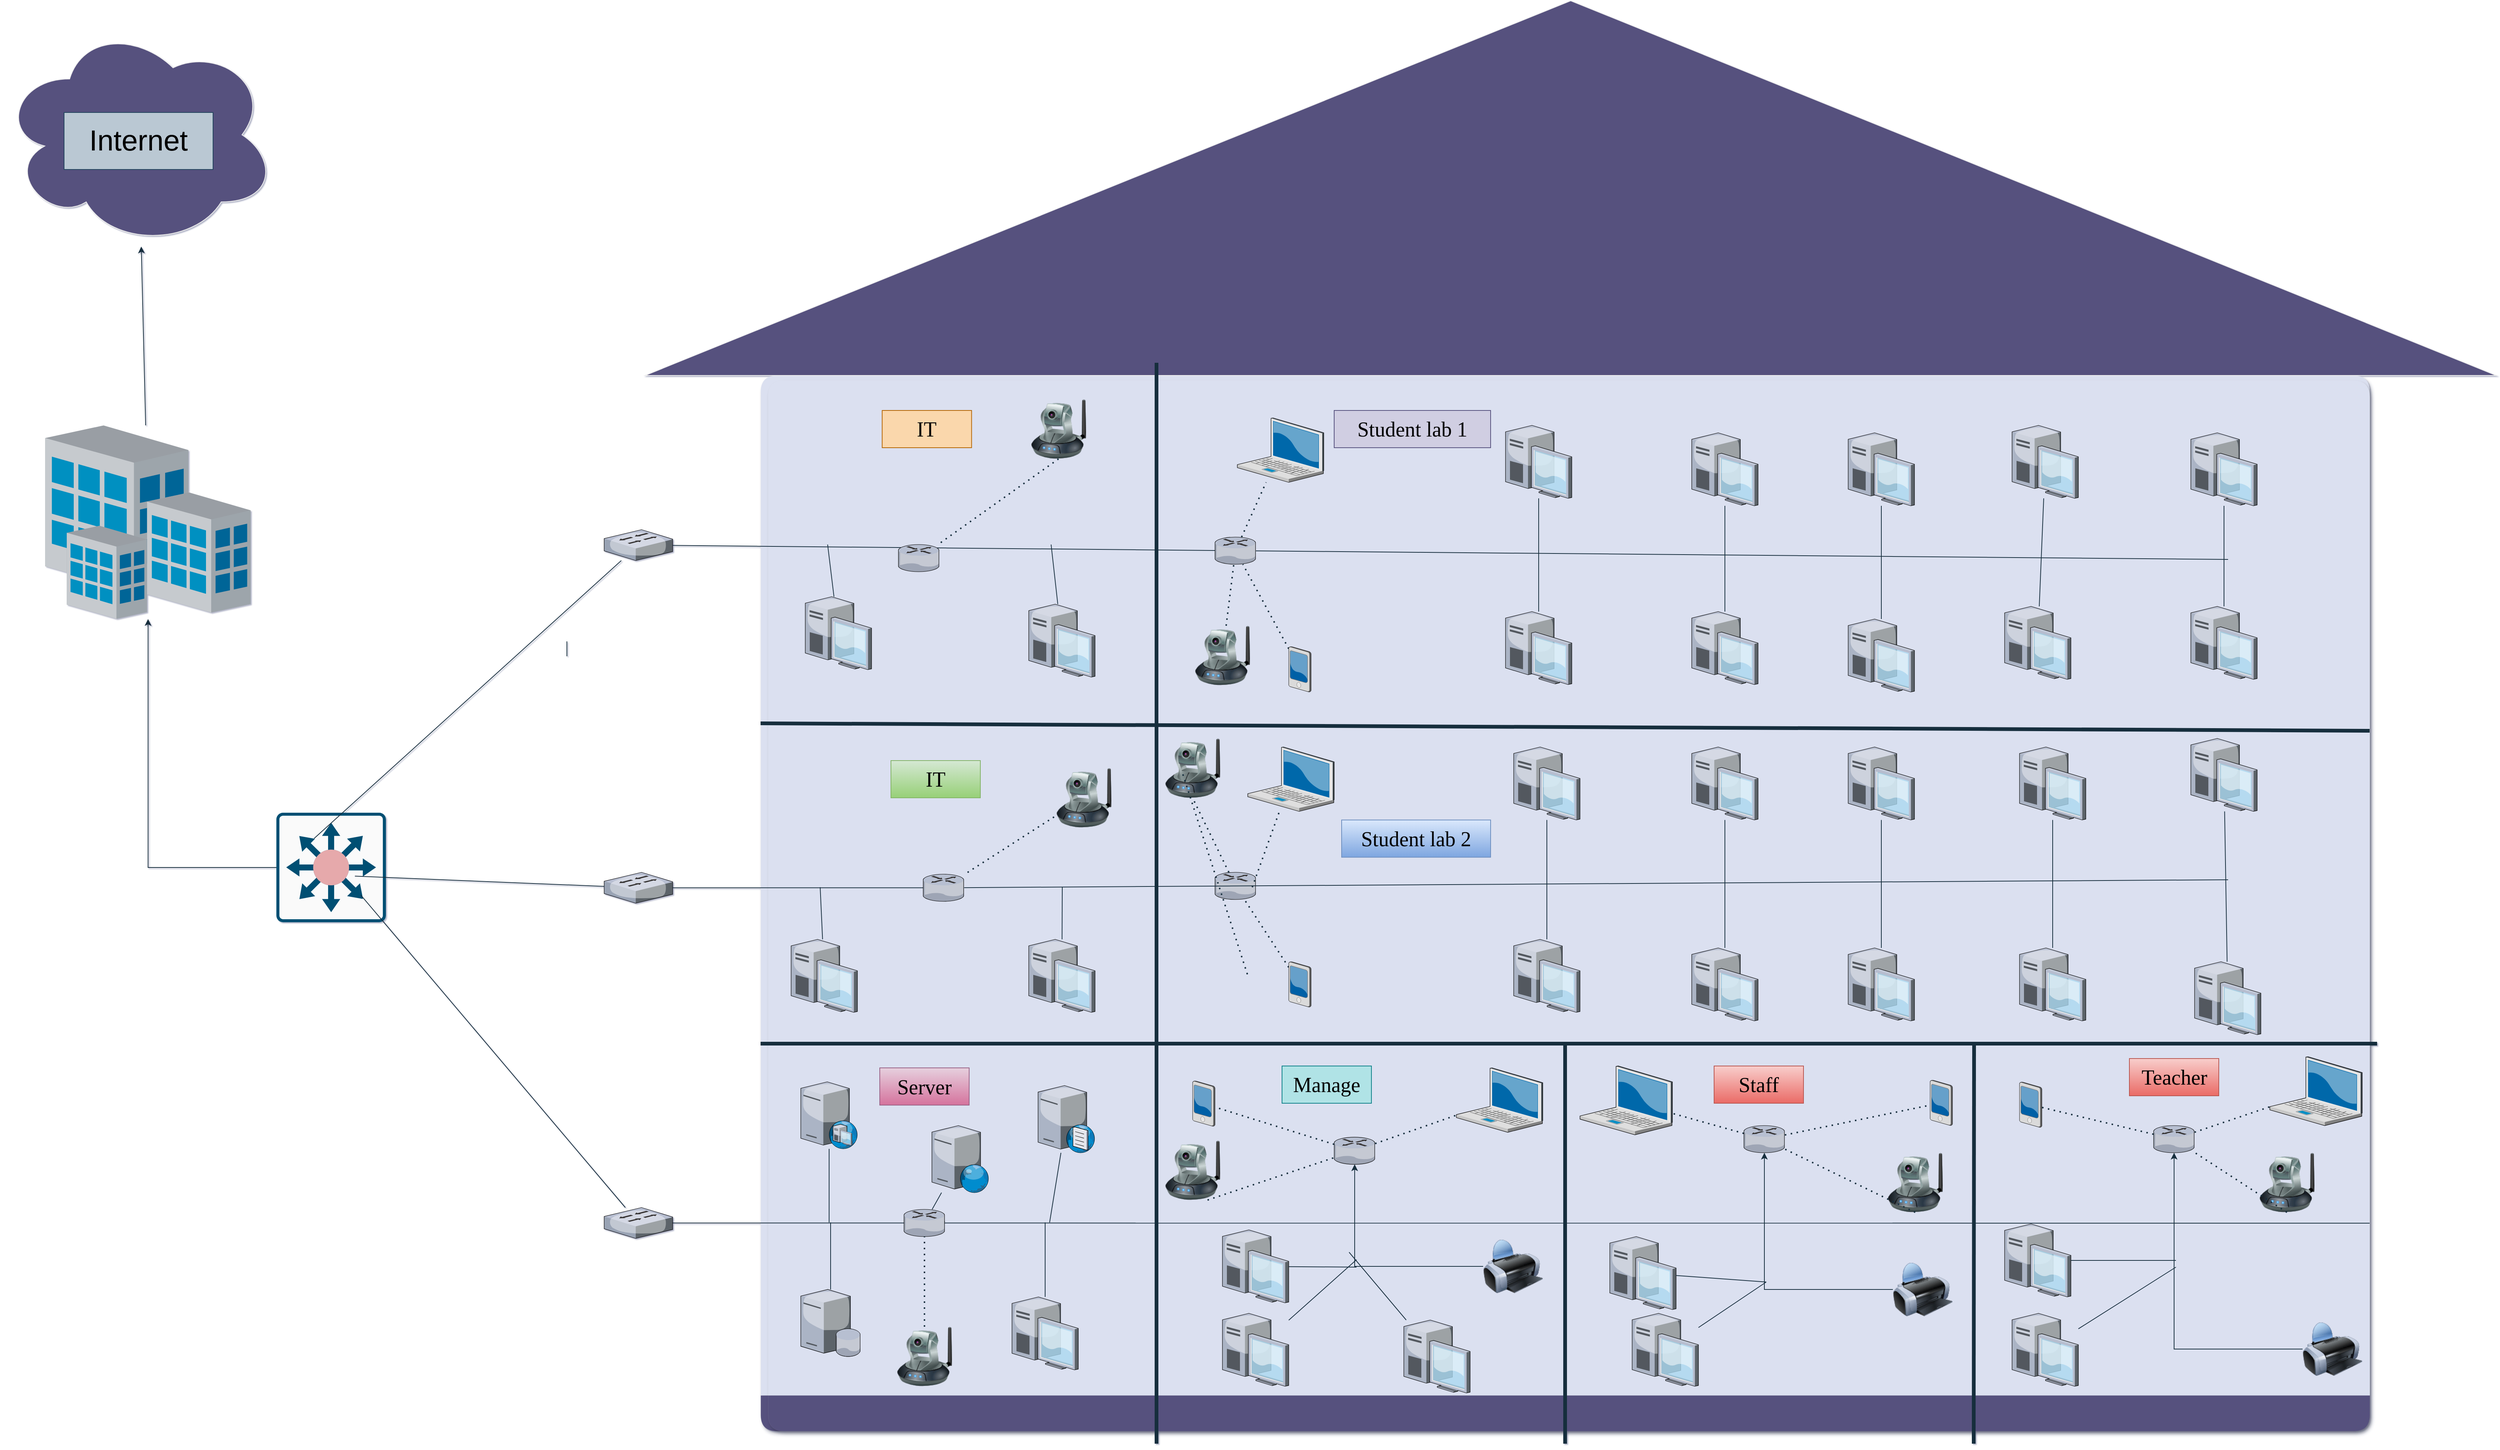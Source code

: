 <mxfile version="22.1.5" type="github">
  <diagram name="Page-1" id="e3a06f82-3646-2815-327d-82caf3d4e204">
    <mxGraphModel dx="3500" dy="3297.5" grid="1" gridSize="10" guides="1" tooltips="1" connect="1" arrows="1" fold="1" page="1" pageScale="1.5" pageWidth="1169" pageHeight="827" background="none" math="0" shadow="1">
      <root>
        <mxCell id="0" style=";html=1;" />
        <mxCell id="1" style=";html=1;" parent="0" />
        <mxCell id="YF9KXhl2ueqLggTFt9uW-29" value="" style="swimlane;startSize=48;shadow=1;swimlaneFillColor=#dbe0f0;fillColor=#56517E;perimeterSpacing=17;strokeWidth=0;rounded=1;labelBackgroundColor=none;flipH=1;flipV=1;direction=east;strokeColor=#EEEEEE;fontColor=#FFFFFF;" vertex="1" parent="1">
          <mxGeometry x="1190" y="183" width="2160" height="1417" as="geometry" />
        </mxCell>
        <mxCell id="YF9KXhl2ueqLggTFt9uW-79" style="edgeStyle=orthogonalEdgeStyle;rounded=0;orthogonalLoop=1;jettySize=auto;html=1;exitX=0;exitY=0.5;exitDx=0;exitDy=0;strokeColor=#182E3E;" edge="1" parent="YF9KXhl2ueqLggTFt9uW-29" source="YF9KXhl2ueqLggTFt9uW-13" target="YF9KXhl2ueqLggTFt9uW-64">
          <mxGeometry relative="1" as="geometry" />
        </mxCell>
        <mxCell id="YF9KXhl2ueqLggTFt9uW-13" value="" style="image;html=1;image=img/lib/clip_art/computers/Printer_128x128.png;rounded=0;labelBackgroundColor=none;fillColor=#56517E;strokeColor=#EEEEEE;fontColor=#FFFFFF;" vertex="1" parent="YF9KXhl2ueqLggTFt9uW-29">
          <mxGeometry x="2060" y="1260" width="80" height="80" as="geometry" />
        </mxCell>
        <mxCell id="YF9KXhl2ueqLggTFt9uW-77" style="edgeStyle=orthogonalEdgeStyle;rounded=0;orthogonalLoop=1;jettySize=auto;html=1;exitX=0;exitY=0.5;exitDx=0;exitDy=0;strokeColor=#182E3E;" edge="1" parent="YF9KXhl2ueqLggTFt9uW-29" source="YF9KXhl2ueqLggTFt9uW-15" target="YF9KXhl2ueqLggTFt9uW-11">
          <mxGeometry relative="1" as="geometry" />
        </mxCell>
        <mxCell id="YF9KXhl2ueqLggTFt9uW-15" value="" style="image;html=1;image=img/lib/clip_art/computers/Printer_128x128.png;rounded=0;labelBackgroundColor=none;fillColor=#56517E;strokeColor=#EEEEEE;fontColor=#FFFFFF;" vertex="1" parent="YF9KXhl2ueqLggTFt9uW-29">
          <mxGeometry x="970" y="1260" width="80" height="80" as="geometry" />
        </mxCell>
        <mxCell id="YF9KXhl2ueqLggTFt9uW-78" style="edgeStyle=orthogonalEdgeStyle;rounded=0;orthogonalLoop=1;jettySize=auto;html=1;exitX=0;exitY=0.5;exitDx=0;exitDy=0;strokeColor=#182E3E;" edge="1" parent="YF9KXhl2ueqLggTFt9uW-29" source="YF9KXhl2ueqLggTFt9uW-61" target="YF9KXhl2ueqLggTFt9uW-63">
          <mxGeometry relative="1" as="geometry" />
        </mxCell>
        <mxCell id="YF9KXhl2ueqLggTFt9uW-61" value="" style="image;html=1;image=img/lib/clip_art/computers/Printer_128x128.png;rounded=0;labelBackgroundColor=none;fillColor=#56517E;strokeColor=#EEEEEE;fontColor=#FFFFFF;" vertex="1" parent="YF9KXhl2ueqLggTFt9uW-29">
          <mxGeometry x="1540" y="1270" width="80" height="80" as="geometry" />
        </mxCell>
        <mxCell id="YF9KXhl2ueqLggTFt9uW-9" value="" style="verticalLabelPosition=bottom;aspect=fixed;html=1;verticalAlign=top;strokeColor=none;align=center;outlineConnect=0;shape=mxgraph.citrix.router;rounded=0;labelBackgroundColor=none;fillColor=#56517E;fontColor=#FFFFFF;" vertex="1" parent="YF9KXhl2ueqLggTFt9uW-29">
          <mxGeometry x="110" y="120" width="55" height="36.5" as="geometry" />
        </mxCell>
        <mxCell id="YF9KXhl2ueqLggTFt9uW-8" value="" style="verticalLabelPosition=bottom;aspect=fixed;html=1;verticalAlign=top;strokeColor=none;align=center;outlineConnect=0;shape=mxgraph.citrix.router;rounded=0;labelBackgroundColor=none;fillColor=#56517E;fontColor=#FFFFFF;" vertex="1" parent="YF9KXhl2ueqLggTFt9uW-29">
          <mxGeometry x="120" y="600" width="55" height="36.5" as="geometry" />
        </mxCell>
        <mxCell id="YF9KXhl2ueqLggTFt9uW-11" value="" style="verticalLabelPosition=bottom;aspect=fixed;html=1;verticalAlign=top;strokeColor=none;align=center;outlineConnect=0;shape=mxgraph.citrix.router;rounded=0;labelBackgroundColor=none;fillColor=#56517E;fontColor=#FFFFFF;strokeWidth=10;" vertex="1" parent="YF9KXhl2ueqLggTFt9uW-29">
          <mxGeometry x="760" y="1110" width="55" height="36.5" as="geometry" />
        </mxCell>
        <mxCell id="YF9KXhl2ueqLggTFt9uW-63" value="" style="verticalLabelPosition=bottom;aspect=fixed;html=1;verticalAlign=top;strokeColor=#EEEEEE;align=center;outlineConnect=0;shape=mxgraph.citrix.router;fillColor=#56517E;rounded=0;labelBackgroundColor=none;fontColor=#FFFFFF;" vertex="1" parent="YF9KXhl2ueqLggTFt9uW-29">
          <mxGeometry x="1320" y="1100" width="55" height="36.5" as="geometry" />
        </mxCell>
        <mxCell id="YF9KXhl2ueqLggTFt9uW-64" value="" style="verticalLabelPosition=bottom;aspect=fixed;html=1;verticalAlign=top;strokeColor=#EEEEEE;align=center;outlineConnect=0;shape=mxgraph.citrix.router;fillColor=#56517E;rounded=0;labelBackgroundColor=none;fontColor=#FFFFFF;" vertex="1" parent="YF9KXhl2ueqLggTFt9uW-29">
          <mxGeometry x="1840" y="1110" width="55" height="36.5" as="geometry" />
        </mxCell>
        <mxCell id="YF9KXhl2ueqLggTFt9uW-62" value="" style="verticalLabelPosition=bottom;sketch=0;aspect=fixed;html=1;verticalAlign=top;strokeColor=none;align=center;outlineConnect=0;shape=mxgraph.citrix.desktop;fontColor=#FFFFFF;fillColor=#56517E;" vertex="1" parent="YF9KXhl2ueqLggTFt9uW-29">
          <mxGeometry x="70" y="270" width="89" height="98" as="geometry" />
        </mxCell>
        <mxCell id="YF9KXhl2ueqLggTFt9uW-67" value="" style="verticalLabelPosition=bottom;sketch=0;aspect=fixed;html=1;verticalAlign=top;strokeColor=none;align=center;outlineConnect=0;shape=mxgraph.citrix.desktop;fontColor=#FFFFFF;fillColor=#56517E;" vertex="1" parent="YF9KXhl2ueqLggTFt9uW-29">
          <mxGeometry x="310" y="280" width="89" height="98" as="geometry" />
        </mxCell>
        <mxCell id="YF9KXhl2ueqLggTFt9uW-70" value="" style="verticalLabelPosition=bottom;sketch=0;aspect=fixed;html=1;verticalAlign=top;strokeColor=none;align=center;outlineConnect=0;shape=mxgraph.citrix.desktop;fontColor=#FFFFFF;fillColor=#56517E;" vertex="1" parent="YF9KXhl2ueqLggTFt9uW-29">
          <mxGeometry x="50" y="730" width="89" height="98" as="geometry" />
        </mxCell>
        <mxCell id="YF9KXhl2ueqLggTFt9uW-65" value="" style="verticalLabelPosition=bottom;sketch=0;aspect=fixed;html=1;verticalAlign=top;strokeColor=none;align=center;outlineConnect=0;shape=mxgraph.citrix.desktop;fontColor=#FFFFFF;fillColor=#56517E;" vertex="1" parent="YF9KXhl2ueqLggTFt9uW-29">
          <mxGeometry x="310" y="740" width="89" height="98" as="geometry" />
        </mxCell>
        <mxCell id="YF9KXhl2ueqLggTFt9uW-73" value="" style="verticalLabelPosition=bottom;sketch=0;aspect=fixed;html=1;verticalAlign=top;strokeColor=none;align=center;outlineConnect=0;shape=mxgraph.citrix.dns_server;fontColor=#FFFFFF;fillColor=#56517E;" vertex="1" parent="YF9KXhl2ueqLggTFt9uW-29">
          <mxGeometry x="220" y="1000" width="76.5" height="92.5" as="geometry" />
        </mxCell>
        <mxCell id="YF9KXhl2ueqLggTFt9uW-72" value="" style="verticalLabelPosition=bottom;sketch=0;aspect=fixed;html=1;verticalAlign=top;strokeColor=none;align=center;outlineConnect=0;shape=mxgraph.citrix.dhcp_server;fontColor=#FFFFFF;fillColor=#56517E;" vertex="1" parent="YF9KXhl2ueqLggTFt9uW-29">
          <mxGeometry x="44" y="941.25" width="76" height="90" as="geometry" />
        </mxCell>
        <mxCell id="YF9KXhl2ueqLggTFt9uW-71" value="" style="verticalLabelPosition=bottom;sketch=0;aspect=fixed;html=1;verticalAlign=top;strokeColor=none;align=center;outlineConnect=0;shape=mxgraph.citrix.database_server;fontColor=#FFFFFF;fillColor=#56517E;" vertex="1" parent="YF9KXhl2ueqLggTFt9uW-29">
          <mxGeometry x="44" y="1220" width="80" height="90" as="geometry" />
        </mxCell>
        <mxCell id="YF9KXhl2ueqLggTFt9uW-74" value="" style="verticalLabelPosition=bottom;sketch=0;aspect=fixed;html=1;verticalAlign=top;strokeColor=none;align=center;outlineConnect=0;shape=mxgraph.citrix.web_server;fontColor=#FFFFFF;fillColor=#56517E;" vertex="1" parent="YF9KXhl2ueqLggTFt9uW-29">
          <mxGeometry x="175" y="1230" width="76.5" height="90" as="geometry" />
        </mxCell>
        <mxCell id="YF9KXhl2ueqLggTFt9uW-68" value="" style="verticalLabelPosition=bottom;sketch=0;aspect=fixed;html=1;verticalAlign=top;strokeColor=none;align=center;outlineConnect=0;shape=mxgraph.citrix.desktop;fontColor=#FFFFFF;fillColor=#56517E;" vertex="1" parent="YF9KXhl2ueqLggTFt9uW-29">
          <mxGeometry x="399" y="954.03" width="89" height="98" as="geometry" />
        </mxCell>
        <mxCell id="YF9KXhl2ueqLggTFt9uW-66" value="" style="verticalLabelPosition=bottom;sketch=0;aspect=fixed;html=1;verticalAlign=top;strokeColor=none;align=center;outlineConnect=0;shape=mxgraph.citrix.desktop;fontColor=#FFFFFF;fillColor=#56517E;" vertex="1" parent="YF9KXhl2ueqLggTFt9uW-29">
          <mxGeometry x="280" y="1230" width="89" height="98" as="geometry" />
        </mxCell>
        <mxCell id="YF9KXhl2ueqLggTFt9uW-75" value="" style="verticalLabelPosition=bottom;sketch=0;aspect=fixed;html=1;verticalAlign=top;strokeColor=none;align=center;outlineConnect=0;shape=mxgraph.citrix.desktop;fontColor=#FFFFFF;fillColor=#56517E;" vertex="1" parent="YF9KXhl2ueqLggTFt9uW-29">
          <mxGeometry x="399" y="1240" width="89" height="98" as="geometry" />
        </mxCell>
        <mxCell id="YF9KXhl2ueqLggTFt9uW-17" value="" style="verticalLabelPosition=bottom;aspect=fixed;html=1;verticalAlign=top;strokeColor=none;align=center;outlineConnect=0;shape=mxgraph.citrix.laptop_2;rounded=0;labelBackgroundColor=none;fillColor=#56517E;fontColor=#FFFFFF;" vertex="1" parent="YF9KXhl2ueqLggTFt9uW-29">
          <mxGeometry x="840" y="940" width="116" height="86.5" as="geometry" />
        </mxCell>
        <mxCell id="YF9KXhl2ueqLggTFt9uW-18" value="" style="verticalLabelPosition=bottom;aspect=fixed;html=1;verticalAlign=top;strokeColor=none;align=center;outlineConnect=0;shape=mxgraph.citrix.laptop_2;rounded=0;labelBackgroundColor=none;fillColor=#56517E;fontColor=#FFFFFF;" vertex="1" parent="YF9KXhl2ueqLggTFt9uW-29">
          <mxGeometry x="1100" y="951.26" width="124" height="92.47" as="geometry" />
        </mxCell>
        <mxCell id="YF9KXhl2ueqLggTFt9uW-2" value="" style="verticalLabelPosition=bottom;aspect=fixed;html=1;verticalAlign=top;strokeColor=none;align=center;outlineConnect=0;shape=mxgraph.citrix.laptop_2;rounded=0;labelBackgroundColor=none;fillColor=#56517E;fontColor=#FFFFFF;" vertex="1" parent="YF9KXhl2ueqLggTFt9uW-29">
          <mxGeometry x="1970" y="951.26" width="124" height="92.47" as="geometry" />
        </mxCell>
        <mxCell id="YF9KXhl2ueqLggTFt9uW-16" value="" style="verticalLabelPosition=bottom;aspect=fixed;html=1;verticalAlign=top;strokeColor=none;align=center;outlineConnect=0;shape=mxgraph.citrix.laptop_2;rounded=0;labelBackgroundColor=none;fillColor=#56517E;fontColor=#FFFFFF;" vertex="1" parent="YF9KXhl2ueqLggTFt9uW-29">
          <mxGeometry x="1390" y="620" width="116" height="86.5" as="geometry" />
        </mxCell>
        <mxCell id="YF9KXhl2ueqLggTFt9uW-1" value="" style="verticalLabelPosition=bottom;aspect=fixed;html=1;verticalAlign=top;strokeColor=none;align=center;outlineConnect=0;shape=mxgraph.citrix.laptop_2;rounded=0;labelBackgroundColor=none;fillColor=#56517E;fontColor=#FFFFFF;" vertex="1" parent="YF9KXhl2ueqLggTFt9uW-29">
          <mxGeometry x="1150" y="570" width="116" height="86.5" as="geometry" />
        </mxCell>
        <mxCell id="YF9KXhl2ueqLggTFt9uW-85" value="IT" style="text;html=1;strokeColor=#b46504;fillColor=#fad7ac;align=center;verticalAlign=middle;whiteSpace=wrap;rounded=0;fontSize=28;fontFamily=Comic Sans MS;" vertex="1" parent="YF9KXhl2ueqLggTFt9uW-29">
          <mxGeometry x="153.25" y="40" width="120" height="50" as="geometry" />
        </mxCell>
        <mxCell id="YF9KXhl2ueqLggTFt9uW-86" value="IT" style="text;html=1;fillColor=#d5e8d4;align=center;verticalAlign=middle;whiteSpace=wrap;rounded=0;fontSize=28;fontFamily=Comic Sans MS;strokeColor=#82b366;gradientColor=#97d077;" vertex="1" parent="YF9KXhl2ueqLggTFt9uW-29">
          <mxGeometry x="165" y="510" width="120" height="50" as="geometry" />
        </mxCell>
        <mxCell id="YF9KXhl2ueqLggTFt9uW-92" value="" style="verticalLabelPosition=bottom;sketch=0;aspect=fixed;html=1;verticalAlign=top;strokeColor=none;align=center;outlineConnect=0;shape=mxgraph.citrix.pda;fontColor=#FFFFFF;fillColor=#56517E;" vertex="1" parent="YF9KXhl2ueqLggTFt9uW-29">
          <mxGeometry x="650" y="972.53" width="30" height="61" as="geometry" />
        </mxCell>
        <mxCell id="YF9KXhl2ueqLggTFt9uW-91" value="" style="verticalLabelPosition=bottom;sketch=0;aspect=fixed;html=1;verticalAlign=top;strokeColor=none;align=center;outlineConnect=0;shape=mxgraph.citrix.pda;fontColor=#FFFFFF;fillColor=#56517E;" vertex="1" parent="YF9KXhl2ueqLggTFt9uW-29">
          <mxGeometry x="1460" y="972.53" width="30" height="61" as="geometry" />
        </mxCell>
        <mxCell id="YF9KXhl2ueqLggTFt9uW-76" value="" style="verticalLabelPosition=bottom;sketch=0;aspect=fixed;html=1;verticalAlign=top;strokeColor=none;align=center;outlineConnect=0;shape=mxgraph.citrix.pda;fontColor=#FFFFFF;fillColor=#56517E;" vertex="1" parent="YF9KXhl2ueqLggTFt9uW-29">
          <mxGeometry x="1720" y="966.99" width="30" height="61" as="geometry" />
        </mxCell>
        <mxCell id="YF9KXhl2ueqLggTFt9uW-94" value="" style="endArrow=none;dashed=1;html=1;dashPattern=1 3;strokeWidth=2;rounded=0;strokeColor=#182E3E;" edge="1" parent="YF9KXhl2ueqLggTFt9uW-29" source="YF9KXhl2ueqLggTFt9uW-11" target="YF9KXhl2ueqLggTFt9uW-92">
          <mxGeometry width="50" height="50" relative="1" as="geometry">
            <mxPoint x="750" y="1067" as="sourcePoint" />
            <mxPoint x="800" y="1017" as="targetPoint" />
          </mxGeometry>
        </mxCell>
        <mxCell id="YF9KXhl2ueqLggTFt9uW-95" value="" style="endArrow=none;dashed=1;html=1;dashPattern=1 3;strokeWidth=2;rounded=0;strokeColor=#182E3E;" edge="1" parent="YF9KXhl2ueqLggTFt9uW-29" target="YF9KXhl2ueqLggTFt9uW-17">
          <mxGeometry width="50" height="50" relative="1" as="geometry">
            <mxPoint x="800" y="1107" as="sourcePoint" />
            <mxPoint x="850" y="1057" as="targetPoint" />
          </mxGeometry>
        </mxCell>
        <mxCell id="YF9KXhl2ueqLggTFt9uW-96" value="" style="endArrow=none;dashed=1;html=1;dashPattern=1 3;strokeWidth=2;rounded=0;strokeColor=#182E3E;entryX=0.667;entryY=0.401;entryDx=0;entryDy=0;entryPerimeter=0;" edge="1" parent="YF9KXhl2ueqLggTFt9uW-29" target="YF9KXhl2ueqLggTFt9uW-91">
          <mxGeometry width="50" height="50" relative="1" as="geometry">
            <mxPoint x="1375" y="1107" as="sourcePoint" />
            <mxPoint x="1439" y="1027" as="targetPoint" />
          </mxGeometry>
        </mxCell>
        <mxCell id="YF9KXhl2ueqLggTFt9uW-99" value="" style="swimlane;startSize=48;shadow=1;swimlaneFillColor=#dbe0f0;fillColor=#56517E;perimeterSpacing=17;strokeWidth=0;rounded=1;labelBackgroundColor=none;flipH=1;flipV=1;direction=east;strokeColor=#EEEEEE;fontColor=#FFFFFF;" vertex="1" parent="YF9KXhl2ueqLggTFt9uW-29">
          <mxGeometry x="10" y="7" width="2150" height="1410" as="geometry" />
        </mxCell>
        <mxCell id="YF9KXhl2ueqLggTFt9uW-100" style="edgeStyle=orthogonalEdgeStyle;rounded=0;orthogonalLoop=1;jettySize=auto;html=1;exitX=0;exitY=0.5;exitDx=0;exitDy=0;strokeColor=#182E3E;" edge="1" parent="YF9KXhl2ueqLggTFt9uW-99" source="YF9KXhl2ueqLggTFt9uW-101" target="YF9KXhl2ueqLggTFt9uW-110">
          <mxGeometry relative="1" as="geometry" />
        </mxCell>
        <mxCell id="YF9KXhl2ueqLggTFt9uW-101" value="" style="image;html=1;image=img/lib/clip_art/computers/Printer_128x128.png;rounded=0;labelBackgroundColor=none;fillColor=#56517E;strokeColor=#EEEEEE;fontColor=#FFFFFF;" vertex="1" parent="YF9KXhl2ueqLggTFt9uW-99">
          <mxGeometry x="2060" y="1260" width="80" height="80" as="geometry" />
        </mxCell>
        <mxCell id="YF9KXhl2ueqLggTFt9uW-102" style="edgeStyle=orthogonalEdgeStyle;rounded=0;orthogonalLoop=1;jettySize=auto;html=1;exitX=0;exitY=0.5;exitDx=0;exitDy=0;strokeColor=#182E3E;" edge="1" parent="YF9KXhl2ueqLggTFt9uW-99" source="YF9KXhl2ueqLggTFt9uW-103" target="YF9KXhl2ueqLggTFt9uW-108">
          <mxGeometry relative="1" as="geometry" />
        </mxCell>
        <mxCell id="YF9KXhl2ueqLggTFt9uW-103" value="" style="image;html=1;image=img/lib/clip_art/computers/Printer_128x128.png;rounded=0;labelBackgroundColor=none;fillColor=#56517E;strokeColor=#EEEEEE;fontColor=#FFFFFF;" vertex="1" parent="YF9KXhl2ueqLggTFt9uW-99">
          <mxGeometry x="960" y="1149" width="80" height="80" as="geometry" />
        </mxCell>
        <mxCell id="YF9KXhl2ueqLggTFt9uW-104" style="edgeStyle=orthogonalEdgeStyle;rounded=0;orthogonalLoop=1;jettySize=auto;html=1;exitX=0;exitY=0.5;exitDx=0;exitDy=0;strokeColor=#182E3E;" edge="1" parent="YF9KXhl2ueqLggTFt9uW-99" source="YF9KXhl2ueqLggTFt9uW-105" target="YF9KXhl2ueqLggTFt9uW-109">
          <mxGeometry relative="1" as="geometry" />
        </mxCell>
        <mxCell id="YF9KXhl2ueqLggTFt9uW-105" value="" style="image;html=1;image=img/lib/clip_art/computers/Printer_128x128.png;rounded=0;labelBackgroundColor=none;fillColor=#56517E;strokeColor=#EEEEEE;fontColor=#FFFFFF;" vertex="1" parent="YF9KXhl2ueqLggTFt9uW-99">
          <mxGeometry x="1510" y="1180" width="80" height="80" as="geometry" />
        </mxCell>
        <mxCell id="YF9KXhl2ueqLggTFt9uW-107" value="" style="verticalLabelPosition=bottom;aspect=fixed;html=1;verticalAlign=top;strokeColor=none;align=center;outlineConnect=0;shape=mxgraph.citrix.router;rounded=0;labelBackgroundColor=none;fillColor=#56517E;fontColor=#FFFFFF;" vertex="1" parent="YF9KXhl2ueqLggTFt9uW-99">
          <mxGeometry x="600" y="660" width="55" height="36.5" as="geometry" />
        </mxCell>
        <mxCell id="YF9KXhl2ueqLggTFt9uW-108" value="" style="verticalLabelPosition=bottom;aspect=fixed;html=1;verticalAlign=top;strokeColor=none;align=center;outlineConnect=0;shape=mxgraph.citrix.router;rounded=0;labelBackgroundColor=none;fillColor=#56517E;fontColor=#FFFFFF;strokeWidth=10;" vertex="1" parent="YF9KXhl2ueqLggTFt9uW-99">
          <mxGeometry x="760" y="1015.53" width="55" height="36.5" as="geometry" />
        </mxCell>
        <mxCell id="YF9KXhl2ueqLggTFt9uW-110" value="" style="verticalLabelPosition=bottom;aspect=fixed;html=1;verticalAlign=top;strokeColor=#EEEEEE;align=center;outlineConnect=0;shape=mxgraph.citrix.router;fillColor=#56517E;rounded=0;labelBackgroundColor=none;fontColor=#FFFFFF;" vertex="1" parent="YF9KXhl2ueqLggTFt9uW-99">
          <mxGeometry x="1860" y="1000" width="55" height="36.5" as="geometry" />
        </mxCell>
        <mxCell id="YF9KXhl2ueqLggTFt9uW-111" value="" style="verticalLabelPosition=bottom;sketch=0;aspect=fixed;html=1;verticalAlign=top;strokeColor=none;align=center;outlineConnect=0;shape=mxgraph.citrix.desktop;fontColor=#FFFFFF;fillColor=#56517E;" vertex="1" parent="YF9KXhl2ueqLggTFt9uW-99">
          <mxGeometry x="50" y="290" width="89" height="98" as="geometry" />
        </mxCell>
        <mxCell id="YF9KXhl2ueqLggTFt9uW-112" value="" style="verticalLabelPosition=bottom;sketch=0;aspect=fixed;html=1;verticalAlign=top;strokeColor=none;align=center;outlineConnect=0;shape=mxgraph.citrix.desktop;fontColor=#FFFFFF;fillColor=#56517E;" vertex="1" parent="YF9KXhl2ueqLggTFt9uW-99">
          <mxGeometry x="350" y="300" width="89" height="98" as="geometry" />
        </mxCell>
        <mxCell id="YF9KXhl2ueqLggTFt9uW-113" value="" style="verticalLabelPosition=bottom;sketch=0;aspect=fixed;html=1;verticalAlign=top;strokeColor=none;align=center;outlineConnect=0;shape=mxgraph.citrix.desktop;fontColor=#FFFFFF;fillColor=#56517E;" vertex="1" parent="YF9KXhl2ueqLggTFt9uW-99">
          <mxGeometry x="31" y="750" width="89" height="98" as="geometry" />
        </mxCell>
        <mxCell id="YF9KXhl2ueqLggTFt9uW-115" value="" style="verticalLabelPosition=bottom;sketch=0;aspect=fixed;html=1;verticalAlign=top;strokeColor=none;align=center;outlineConnect=0;shape=mxgraph.citrix.dns_server;fontColor=#FFFFFF;fillColor=#56517E;" vertex="1" parent="YF9KXhl2ueqLggTFt9uW-99">
          <mxGeometry x="362.5" y="944" width="76.5" height="92.5" as="geometry" />
        </mxCell>
        <mxCell id="YF9KXhl2ueqLggTFt9uW-116" value="" style="verticalLabelPosition=bottom;sketch=0;aspect=fixed;html=1;verticalAlign=top;strokeColor=none;align=center;outlineConnect=0;shape=mxgraph.citrix.dhcp_server;fontColor=#FFFFFF;fillColor=#56517E;" vertex="1" parent="YF9KXhl2ueqLggTFt9uW-99">
          <mxGeometry x="44" y="941.25" width="76" height="90" as="geometry" />
        </mxCell>
        <mxCell id="YF9KXhl2ueqLggTFt9uW-117" value="" style="verticalLabelPosition=bottom;sketch=0;aspect=fixed;html=1;verticalAlign=top;strokeColor=none;align=center;outlineConnect=0;shape=mxgraph.citrix.database_server;fontColor=#FFFFFF;fillColor=#56517E;" vertex="1" parent="YF9KXhl2ueqLggTFt9uW-99">
          <mxGeometry x="44" y="1220" width="80" height="90" as="geometry" />
        </mxCell>
        <mxCell id="YF9KXhl2ueqLggTFt9uW-118" value="" style="verticalLabelPosition=bottom;sketch=0;aspect=fixed;html=1;verticalAlign=top;strokeColor=none;align=center;outlineConnect=0;shape=mxgraph.citrix.web_server;fontColor=#FFFFFF;fillColor=#56517E;" vertex="1" parent="YF9KXhl2ueqLggTFt9uW-99">
          <mxGeometry x="220" y="1000" width="76.5" height="90" as="geometry" />
        </mxCell>
        <mxCell id="YF9KXhl2ueqLggTFt9uW-119" value="" style="verticalLabelPosition=bottom;sketch=0;aspect=fixed;html=1;verticalAlign=top;strokeColor=none;align=center;outlineConnect=0;shape=mxgraph.citrix.desktop;fontColor=#FFFFFF;fillColor=#56517E;" vertex="1" parent="YF9KXhl2ueqLggTFt9uW-99">
          <mxGeometry x="350" y="750" width="89" height="98" as="geometry" />
        </mxCell>
        <mxCell id="YF9KXhl2ueqLggTFt9uW-120" value="" style="verticalLabelPosition=bottom;sketch=0;aspect=fixed;html=1;verticalAlign=top;strokeColor=none;align=center;outlineConnect=0;shape=mxgraph.citrix.desktop;fontColor=#FFFFFF;fillColor=#56517E;" vertex="1" parent="YF9KXhl2ueqLggTFt9uW-99">
          <mxGeometry x="327.5" y="1230" width="89" height="98" as="geometry" />
        </mxCell>
        <mxCell id="YF9KXhl2ueqLggTFt9uW-122" value="" style="verticalLabelPosition=bottom;aspect=fixed;html=1;verticalAlign=top;strokeColor=none;align=center;outlineConnect=0;shape=mxgraph.citrix.laptop_2;rounded=0;labelBackgroundColor=none;fillColor=#56517E;fontColor=#FFFFFF;" vertex="1" parent="YF9KXhl2ueqLggTFt9uW-99">
          <mxGeometry x="924" y="922.53" width="116" height="86.5" as="geometry" />
        </mxCell>
        <mxCell id="YF9KXhl2ueqLggTFt9uW-123" value="" style="verticalLabelPosition=bottom;aspect=fixed;html=1;verticalAlign=top;strokeColor=none;align=center;outlineConnect=0;shape=mxgraph.citrix.laptop_2;rounded=0;labelBackgroundColor=none;fillColor=#56517E;fontColor=#FFFFFF;" vertex="1" parent="YF9KXhl2ueqLggTFt9uW-99">
          <mxGeometry x="1090" y="920" width="124" height="92.47" as="geometry" />
        </mxCell>
        <mxCell id="YF9KXhl2ueqLggTFt9uW-124" value="" style="verticalLabelPosition=bottom;aspect=fixed;html=1;verticalAlign=top;strokeColor=none;align=center;outlineConnect=0;shape=mxgraph.citrix.laptop_2;rounded=0;labelBackgroundColor=none;fillColor=#56517E;fontColor=#FFFFFF;" vertex="1" parent="YF9KXhl2ueqLggTFt9uW-99">
          <mxGeometry x="2016" y="907.53" width="124" height="92.47" as="geometry" />
        </mxCell>
        <mxCell id="YF9KXhl2ueqLggTFt9uW-126" value="" style="verticalLabelPosition=bottom;aspect=fixed;html=1;verticalAlign=top;strokeColor=none;align=center;outlineConnect=0;shape=mxgraph.citrix.laptop_2;rounded=0;labelBackgroundColor=none;fillColor=#56517E;fontColor=#FFFFFF;" vertex="1" parent="YF9KXhl2ueqLggTFt9uW-99">
          <mxGeometry x="630" y="50" width="116" height="86.5" as="geometry" />
        </mxCell>
        <mxCell id="YF9KXhl2ueqLggTFt9uW-127" value="IT" style="text;html=1;strokeColor=#b46504;fillColor=#fad7ac;align=center;verticalAlign=middle;whiteSpace=wrap;rounded=0;fontSize=28;fontFamily=Comic Sans MS;" vertex="1" parent="YF9KXhl2ueqLggTFt9uW-99">
          <mxGeometry x="153.25" y="40" width="120" height="50" as="geometry" />
        </mxCell>
        <mxCell id="YF9KXhl2ueqLggTFt9uW-128" value="IT" style="text;html=1;fillColor=#d5e8d4;align=center;verticalAlign=middle;whiteSpace=wrap;rounded=0;fontSize=28;fontFamily=Comic Sans MS;strokeColor=#82b366;gradientColor=#97d077;" vertex="1" parent="YF9KXhl2ueqLggTFt9uW-99">
          <mxGeometry x="165" y="510" width="120" height="50" as="geometry" />
        </mxCell>
        <mxCell id="YF9KXhl2ueqLggTFt9uW-129" value="" style="verticalLabelPosition=bottom;sketch=0;aspect=fixed;html=1;verticalAlign=top;strokeColor=none;align=center;outlineConnect=0;shape=mxgraph.citrix.pda;fontColor=#FFFFFF;fillColor=#56517E;" vertex="1" parent="YF9KXhl2ueqLggTFt9uW-99">
          <mxGeometry x="570" y="940" width="30" height="61" as="geometry" />
        </mxCell>
        <mxCell id="YF9KXhl2ueqLggTFt9uW-130" value="" style="verticalLabelPosition=bottom;sketch=0;aspect=fixed;html=1;verticalAlign=top;strokeColor=none;align=center;outlineConnect=0;shape=mxgraph.citrix.pda;fontColor=#FFFFFF;fillColor=#56517E;" vertex="1" parent="YF9KXhl2ueqLggTFt9uW-99">
          <mxGeometry x="1560" y="939" width="30" height="61" as="geometry" />
        </mxCell>
        <mxCell id="YF9KXhl2ueqLggTFt9uW-131" value="" style="verticalLabelPosition=bottom;sketch=0;aspect=fixed;html=1;verticalAlign=top;strokeColor=none;align=center;outlineConnect=0;shape=mxgraph.citrix.pda;fontColor=#FFFFFF;fillColor=#56517E;" vertex="1" parent="YF9KXhl2ueqLggTFt9uW-99">
          <mxGeometry x="1680" y="941.47" width="30" height="61" as="geometry" />
        </mxCell>
        <mxCell id="YF9KXhl2ueqLggTFt9uW-132" value="" style="endArrow=none;dashed=1;html=1;dashPattern=1 3;strokeWidth=2;rounded=0;strokeColor=#182E3E;" edge="1" parent="YF9KXhl2ueqLggTFt9uW-99" source="YF9KXhl2ueqLggTFt9uW-108" target="YF9KXhl2ueqLggTFt9uW-129">
          <mxGeometry width="50" height="50" relative="1" as="geometry">
            <mxPoint x="750" y="1067" as="sourcePoint" />
            <mxPoint x="800" y="1017" as="targetPoint" />
          </mxGeometry>
        </mxCell>
        <mxCell id="YF9KXhl2ueqLggTFt9uW-133" value="" style="endArrow=none;dashed=1;html=1;dashPattern=1 3;strokeWidth=2;rounded=0;strokeColor=#182E3E;" edge="1" parent="YF9KXhl2ueqLggTFt9uW-99" target="YF9KXhl2ueqLggTFt9uW-122" source="YF9KXhl2ueqLggTFt9uW-108">
          <mxGeometry width="50" height="50" relative="1" as="geometry">
            <mxPoint x="800" y="1107" as="sourcePoint" />
            <mxPoint x="850" y="1057" as="targetPoint" />
          </mxGeometry>
        </mxCell>
        <mxCell id="YF9KXhl2ueqLggTFt9uW-134" value="" style="endArrow=none;dashed=1;html=1;dashPattern=1 3;strokeWidth=2;rounded=0;strokeColor=#182E3E;" edge="1" parent="YF9KXhl2ueqLggTFt9uW-99" target="YF9KXhl2ueqLggTFt9uW-130" source="YF9KXhl2ueqLggTFt9uW-109">
          <mxGeometry width="50" height="50" relative="1" as="geometry">
            <mxPoint x="1375" y="1107" as="sourcePoint" />
            <mxPoint x="1420" y="1170" as="targetPoint" />
          </mxGeometry>
        </mxCell>
        <mxCell id="YF9KXhl2ueqLggTFt9uW-135" value="" style="endArrow=none;dashed=1;html=1;dashPattern=1 3;strokeWidth=2;rounded=0;strokeColor=#182E3E;" edge="1" parent="YF9KXhl2ueqLggTFt9uW-99" source="YF9KXhl2ueqLggTFt9uW-109" target="YF9KXhl2ueqLggTFt9uW-123">
          <mxGeometry width="50" height="50" relative="1" as="geometry">
            <mxPoint x="1290" y="1040" as="sourcePoint" />
            <mxPoint x="1340" y="990" as="targetPoint" />
          </mxGeometry>
        </mxCell>
        <mxCell id="YF9KXhl2ueqLggTFt9uW-109" value="" style="verticalLabelPosition=bottom;aspect=fixed;html=1;verticalAlign=top;strokeColor=#EEEEEE;align=center;outlineConnect=0;shape=mxgraph.citrix.router;fillColor=#56517E;rounded=0;labelBackgroundColor=none;fontColor=#FFFFFF;" vertex="1" parent="YF9KXhl2ueqLggTFt9uW-99">
          <mxGeometry x="1310" y="1000" width="55" height="36.5" as="geometry" />
        </mxCell>
        <mxCell id="YF9KXhl2ueqLggTFt9uW-139" value="" style="endArrow=none;dashed=1;html=1;dashPattern=1 3;strokeWidth=2;rounded=0;strokeColor=#182E3E;" edge="1" parent="YF9KXhl2ueqLggTFt9uW-99" source="YF9KXhl2ueqLggTFt9uW-110" target="YF9KXhl2ueqLggTFt9uW-131">
          <mxGeometry width="50" height="50" relative="1" as="geometry">
            <mxPoint x="1760" y="1090" as="sourcePoint" />
            <mxPoint x="1810" y="1040" as="targetPoint" />
          </mxGeometry>
        </mxCell>
        <mxCell id="YF9KXhl2ueqLggTFt9uW-140" value="" style="endArrow=none;dashed=1;html=1;dashPattern=1 3;strokeWidth=2;rounded=0;strokeColor=#182E3E;" edge="1" parent="YF9KXhl2ueqLggTFt9uW-99" source="YF9KXhl2ueqLggTFt9uW-110" target="YF9KXhl2ueqLggTFt9uW-124">
          <mxGeometry width="50" height="50" relative="1" as="geometry">
            <mxPoint x="2010" y="1020" as="sourcePoint" />
            <mxPoint x="2060" y="970" as="targetPoint" />
          </mxGeometry>
        </mxCell>
        <mxCell id="YF9KXhl2ueqLggTFt9uW-141" value="" style="verticalLabelPosition=bottom;aspect=fixed;html=1;verticalAlign=top;strokeColor=none;align=center;outlineConnect=0;shape=mxgraph.citrix.router;rounded=0;labelBackgroundColor=none;fillColor=#56517E;fontColor=#FFFFFF;" vertex="1" parent="YF9KXhl2ueqLggTFt9uW-99">
          <mxGeometry x="600" y="210" width="55" height="36.5" as="geometry" />
        </mxCell>
        <mxCell id="YF9KXhl2ueqLggTFt9uW-125" value="" style="verticalLabelPosition=bottom;aspect=fixed;html=1;verticalAlign=top;strokeColor=none;align=center;outlineConnect=0;shape=mxgraph.citrix.laptop_2;rounded=0;labelBackgroundColor=none;fillColor=#56517E;fontColor=#FFFFFF;" vertex="1" parent="YF9KXhl2ueqLggTFt9uW-99">
          <mxGeometry x="644" y="491.75" width="116" height="86.5" as="geometry" />
        </mxCell>
        <mxCell id="YF9KXhl2ueqLggTFt9uW-69" value="" style="verticalLabelPosition=bottom;sketch=0;aspect=fixed;html=1;verticalAlign=top;strokeColor=none;align=center;outlineConnect=0;shape=mxgraph.citrix.desktop;fontColor=#FFFFFF;fillColor=#56517E;" vertex="1" parent="YF9KXhl2ueqLggTFt9uW-99">
          <mxGeometry x="990" y="60" width="89" height="98" as="geometry" />
        </mxCell>
        <mxCell id="YF9KXhl2ueqLggTFt9uW-145" value="" style="verticalLabelPosition=bottom;sketch=0;aspect=fixed;html=1;verticalAlign=top;strokeColor=none;align=center;outlineConnect=0;shape=mxgraph.citrix.desktop;fontColor=#FFFFFF;fillColor=#56517E;" vertex="1" parent="YF9KXhl2ueqLggTFt9uW-99">
          <mxGeometry x="1240" y="70" width="89" height="98" as="geometry" />
        </mxCell>
        <mxCell id="YF9KXhl2ueqLggTFt9uW-147" value="" style="verticalLabelPosition=bottom;sketch=0;aspect=fixed;html=1;verticalAlign=top;strokeColor=none;align=center;outlineConnect=0;shape=mxgraph.citrix.desktop;fontColor=#FFFFFF;fillColor=#56517E;" vertex="1" parent="YF9KXhl2ueqLggTFt9uW-99">
          <mxGeometry x="990" y="310" width="89" height="98" as="geometry" />
        </mxCell>
        <mxCell id="YF9KXhl2ueqLggTFt9uW-148" value="" style="verticalLabelPosition=bottom;sketch=0;aspect=fixed;html=1;verticalAlign=top;strokeColor=none;align=center;outlineConnect=0;shape=mxgraph.citrix.desktop;fontColor=#FFFFFF;fillColor=#56517E;" vertex="1" parent="YF9KXhl2ueqLggTFt9uW-99">
          <mxGeometry x="1240" y="310" width="89" height="98" as="geometry" />
        </mxCell>
        <mxCell id="YF9KXhl2ueqLggTFt9uW-149" value="" style="verticalLabelPosition=bottom;sketch=0;aspect=fixed;html=1;verticalAlign=top;strokeColor=none;align=center;outlineConnect=0;shape=mxgraph.citrix.desktop;fontColor=#FFFFFF;fillColor=#56517E;" vertex="1" parent="YF9KXhl2ueqLggTFt9uW-99">
          <mxGeometry x="1240" y="491.75" width="89" height="98" as="geometry" />
        </mxCell>
        <mxCell id="YF9KXhl2ueqLggTFt9uW-150" value="" style="verticalLabelPosition=bottom;sketch=0;aspect=fixed;html=1;verticalAlign=top;strokeColor=none;align=center;outlineConnect=0;shape=mxgraph.citrix.desktop;fontColor=#FFFFFF;fillColor=#56517E;" vertex="1" parent="YF9KXhl2ueqLggTFt9uW-99">
          <mxGeometry x="1001" y="491.75" width="89" height="98" as="geometry" />
        </mxCell>
        <mxCell id="YF9KXhl2ueqLggTFt9uW-152" value="" style="verticalLabelPosition=bottom;sketch=0;aspect=fixed;html=1;verticalAlign=top;strokeColor=none;align=center;outlineConnect=0;shape=mxgraph.citrix.desktop;fontColor=#FFFFFF;fillColor=#56517E;" vertex="1" parent="YF9KXhl2ueqLggTFt9uW-99">
          <mxGeometry x="1001" y="750" width="89" height="98" as="geometry" />
        </mxCell>
        <mxCell id="YF9KXhl2ueqLggTFt9uW-153" value="" style="verticalLabelPosition=bottom;sketch=0;aspect=fixed;html=1;verticalAlign=top;strokeColor=none;align=center;outlineConnect=0;shape=mxgraph.citrix.desktop;fontColor=#FFFFFF;fillColor=#56517E;" vertex="1" parent="YF9KXhl2ueqLggTFt9uW-99">
          <mxGeometry x="1240" y="761.5" width="89" height="98" as="geometry" />
        </mxCell>
        <mxCell id="YF9KXhl2ueqLggTFt9uW-154" value="" style="verticalLabelPosition=bottom;sketch=0;aspect=fixed;html=1;verticalAlign=top;strokeColor=none;align=center;outlineConnect=0;shape=mxgraph.citrix.desktop;fontColor=#FFFFFF;fillColor=#56517E;" vertex="1" parent="YF9KXhl2ueqLggTFt9uW-99">
          <mxGeometry x="1450" y="761.5" width="89" height="98" as="geometry" />
        </mxCell>
        <mxCell id="YF9KXhl2ueqLggTFt9uW-155" value="" style="verticalLabelPosition=bottom;sketch=0;aspect=fixed;html=1;verticalAlign=top;strokeColor=none;align=center;outlineConnect=0;shape=mxgraph.citrix.desktop;fontColor=#FFFFFF;fillColor=#56517E;" vertex="1" parent="YF9KXhl2ueqLggTFt9uW-99">
          <mxGeometry x="1680" y="761.5" width="89" height="98" as="geometry" />
        </mxCell>
        <mxCell id="YF9KXhl2ueqLggTFt9uW-156" value="" style="verticalLabelPosition=bottom;sketch=0;aspect=fixed;html=1;verticalAlign=top;strokeColor=none;align=center;outlineConnect=0;shape=mxgraph.citrix.desktop;fontColor=#FFFFFF;fillColor=#56517E;" vertex="1" parent="YF9KXhl2ueqLggTFt9uW-99">
          <mxGeometry x="1915" y="780" width="89" height="98" as="geometry" />
        </mxCell>
        <mxCell id="YF9KXhl2ueqLggTFt9uW-157" value="" style="verticalLabelPosition=bottom;sketch=0;aspect=fixed;html=1;verticalAlign=top;strokeColor=none;align=center;outlineConnect=0;shape=mxgraph.citrix.desktop;fontColor=#FFFFFF;fillColor=#56517E;" vertex="1" parent="YF9KXhl2ueqLggTFt9uW-99">
          <mxGeometry x="1680" y="491.75" width="89" height="98" as="geometry" />
        </mxCell>
        <mxCell id="YF9KXhl2ueqLggTFt9uW-158" value="" style="verticalLabelPosition=bottom;sketch=0;aspect=fixed;html=1;verticalAlign=top;strokeColor=none;align=center;outlineConnect=0;shape=mxgraph.citrix.desktop;fontColor=#FFFFFF;fillColor=#56517E;" vertex="1" parent="YF9KXhl2ueqLggTFt9uW-99">
          <mxGeometry x="1910" y="480.25" width="89" height="98" as="geometry" />
        </mxCell>
        <mxCell id="YF9KXhl2ueqLggTFt9uW-159" value="" style="verticalLabelPosition=bottom;sketch=0;aspect=fixed;html=1;verticalAlign=top;strokeColor=none;align=center;outlineConnect=0;shape=mxgraph.citrix.desktop;fontColor=#FFFFFF;fillColor=#56517E;" vertex="1" parent="YF9KXhl2ueqLggTFt9uW-99">
          <mxGeometry x="1450" y="491.75" width="89" height="98" as="geometry" />
        </mxCell>
        <mxCell id="YF9KXhl2ueqLggTFt9uW-160" value="" style="verticalLabelPosition=bottom;sketch=0;aspect=fixed;html=1;verticalAlign=top;strokeColor=none;align=center;outlineConnect=0;shape=mxgraph.citrix.desktop;fontColor=#FFFFFF;fillColor=#56517E;" vertex="1" parent="YF9KXhl2ueqLggTFt9uW-99">
          <mxGeometry x="1450" y="70" width="89" height="98" as="geometry" />
        </mxCell>
        <mxCell id="YF9KXhl2ueqLggTFt9uW-162" value="" style="verticalLabelPosition=bottom;sketch=0;aspect=fixed;html=1;verticalAlign=top;strokeColor=none;align=center;outlineConnect=0;shape=mxgraph.citrix.desktop;fontColor=#FFFFFF;fillColor=#56517E;" vertex="1" parent="YF9KXhl2ueqLggTFt9uW-99">
          <mxGeometry x="1910" y="303" width="89" height="98" as="geometry" />
        </mxCell>
        <mxCell id="YF9KXhl2ueqLggTFt9uW-164" value="" style="verticalLabelPosition=bottom;sketch=0;aspect=fixed;html=1;verticalAlign=top;strokeColor=none;align=center;outlineConnect=0;shape=mxgraph.citrix.desktop;fontColor=#FFFFFF;fillColor=#56517E;" vertex="1" parent="YF9KXhl2ueqLggTFt9uW-99">
          <mxGeometry x="1660" y="303" width="89" height="98" as="geometry" />
        </mxCell>
        <mxCell id="YF9KXhl2ueqLggTFt9uW-166" value="" style="verticalLabelPosition=bottom;sketch=0;aspect=fixed;html=1;verticalAlign=top;strokeColor=none;align=center;outlineConnect=0;shape=mxgraph.citrix.desktop;fontColor=#FFFFFF;fillColor=#56517E;" vertex="1" parent="YF9KXhl2ueqLggTFt9uW-99">
          <mxGeometry x="1670" y="60" width="89" height="98" as="geometry" />
        </mxCell>
        <mxCell id="YF9KXhl2ueqLggTFt9uW-167" value="" style="verticalLabelPosition=bottom;sketch=0;aspect=fixed;html=1;verticalAlign=top;strokeColor=none;align=center;outlineConnect=0;shape=mxgraph.citrix.desktop;fontColor=#FFFFFF;fillColor=#56517E;" vertex="1" parent="YF9KXhl2ueqLggTFt9uW-99">
          <mxGeometry x="1910" y="70" width="89" height="98" as="geometry" />
        </mxCell>
        <mxCell id="YF9KXhl2ueqLggTFt9uW-168" value="" style="verticalLabelPosition=bottom;sketch=0;aspect=fixed;html=1;verticalAlign=top;strokeColor=none;align=center;outlineConnect=0;shape=mxgraph.citrix.desktop;fontColor=#FFFFFF;fillColor=#56517E;" vertex="1" parent="YF9KXhl2ueqLggTFt9uW-99">
          <mxGeometry x="1450" y="320" width="89" height="98" as="geometry" />
        </mxCell>
        <mxCell id="YF9KXhl2ueqLggTFt9uW-170" value="" style="endArrow=none;html=1;rounded=0;strokeColor=#182E3E;" edge="1" parent="YF9KXhl2ueqLggTFt9uW-99" source="YF9KXhl2ueqLggTFt9uW-7">
          <mxGeometry width="50" height="50" relative="1" as="geometry">
            <mxPoint x="100" y="1150" as="sourcePoint" />
            <mxPoint x="2150" y="1131" as="targetPoint" />
          </mxGeometry>
        </mxCell>
        <mxCell id="YF9KXhl2ueqLggTFt9uW-171" value="" style="verticalLabelPosition=bottom;sketch=0;aspect=fixed;html=1;verticalAlign=top;strokeColor=none;align=center;outlineConnect=0;shape=mxgraph.citrix.desktop;fontColor=#FFFFFF;fillColor=#56517E;" vertex="1" parent="YF9KXhl2ueqLggTFt9uW-99">
          <mxGeometry x="610" y="1140" width="89" height="98" as="geometry" />
        </mxCell>
        <mxCell id="YF9KXhl2ueqLggTFt9uW-172" value="" style="verticalLabelPosition=bottom;sketch=0;aspect=fixed;html=1;verticalAlign=top;strokeColor=none;align=center;outlineConnect=0;shape=mxgraph.citrix.desktop;fontColor=#FFFFFF;fillColor=#56517E;" vertex="1" parent="YF9KXhl2ueqLggTFt9uW-99">
          <mxGeometry x="610" y="1252" width="89" height="98" as="geometry" />
        </mxCell>
        <mxCell id="YF9KXhl2ueqLggTFt9uW-175" value="" style="verticalLabelPosition=bottom;sketch=0;aspect=fixed;html=1;verticalAlign=top;strokeColor=none;align=center;outlineConnect=0;shape=mxgraph.citrix.desktop;fontColor=#FFFFFF;fillColor=#56517E;" vertex="1" parent="YF9KXhl2ueqLggTFt9uW-99">
          <mxGeometry x="1670" y="1252" width="89" height="98" as="geometry" />
        </mxCell>
        <mxCell id="YF9KXhl2ueqLggTFt9uW-176" value="" style="verticalLabelPosition=bottom;sketch=0;aspect=fixed;html=1;verticalAlign=top;strokeColor=none;align=center;outlineConnect=0;shape=mxgraph.citrix.desktop;fontColor=#FFFFFF;fillColor=#56517E;" vertex="1" parent="YF9KXhl2ueqLggTFt9uW-99">
          <mxGeometry x="1660" y="1132" width="89" height="98" as="geometry" />
        </mxCell>
        <mxCell id="YF9KXhl2ueqLggTFt9uW-178" value="" style="endArrow=none;html=1;rounded=0;strokeColor=#182E3E;" edge="1" parent="YF9KXhl2ueqLggTFt9uW-99" source="YF9KXhl2ueqLggTFt9uW-171">
          <mxGeometry width="50" height="50" relative="1" as="geometry">
            <mxPoint x="660" y="1220" as="sourcePoint" />
            <mxPoint x="790" y="1190" as="targetPoint" />
          </mxGeometry>
        </mxCell>
        <mxCell id="YF9KXhl2ueqLggTFt9uW-183" value="" style="endArrow=none;dashed=1;html=1;dashPattern=1 3;strokeWidth=2;rounded=0;strokeColor=#182E3E;" edge="1" parent="YF9KXhl2ueqLggTFt9uW-99" target="YF9KXhl2ueqLggTFt9uW-125">
          <mxGeometry width="50" height="50" relative="1" as="geometry">
            <mxPoint x="650" y="680" as="sourcePoint" />
            <mxPoint x="750" y="620" as="targetPoint" />
          </mxGeometry>
        </mxCell>
        <mxCell id="YF9KXhl2ueqLggTFt9uW-184" value="" style="endArrow=none;dashed=1;html=1;dashPattern=1 3;strokeWidth=2;rounded=0;strokeColor=#182E3E;" edge="1" parent="YF9KXhl2ueqLggTFt9uW-99" source="YF9KXhl2ueqLggTFt9uW-141" target="YF9KXhl2ueqLggTFt9uW-126">
          <mxGeometry width="50" height="50" relative="1" as="geometry">
            <mxPoint x="710" y="190" as="sourcePoint" />
            <mxPoint x="760" y="140" as="targetPoint" />
          </mxGeometry>
        </mxCell>
        <mxCell id="YF9KXhl2ueqLggTFt9uW-185" value="" style="endArrow=none;dashed=1;html=1;dashPattern=1 3;strokeWidth=2;rounded=0;strokeColor=#182E3E;" edge="1" parent="YF9KXhl2ueqLggTFt9uW-99" source="YF9KXhl2ueqLggTFt9uW-206" target="YF9KXhl2ueqLggTFt9uW-141">
          <mxGeometry width="50" height="50" relative="1" as="geometry">
            <mxPoint x="671.146" y="340.25" as="sourcePoint" />
            <mxPoint x="630" y="330" as="targetPoint" />
          </mxGeometry>
        </mxCell>
        <mxCell id="YF9KXhl2ueqLggTFt9uW-186" value="" style="endArrow=none;dashed=1;html=1;dashPattern=1 3;strokeWidth=2;rounded=0;strokeColor=#182E3E;" edge="1" parent="YF9KXhl2ueqLggTFt9uW-99" source="YF9KXhl2ueqLggTFt9uW-205" target="YF9KXhl2ueqLggTFt9uW-107">
          <mxGeometry width="50" height="50" relative="1" as="geometry">
            <mxPoint x="676.529" y="761.5" as="sourcePoint" />
            <mxPoint x="640" y="790" as="targetPoint" />
          </mxGeometry>
        </mxCell>
        <mxCell id="YF9KXhl2ueqLggTFt9uW-188" value="" style="endArrow=none;html=1;rounded=0;strokeColor=#182E3E;" edge="1" parent="YF9KXhl2ueqLggTFt9uW-99" source="YF9KXhl2ueqLggTFt9uW-156" target="YF9KXhl2ueqLggTFt9uW-158">
          <mxGeometry width="50" height="50" relative="1" as="geometry">
            <mxPoint x="1910" y="720" as="sourcePoint" />
            <mxPoint x="1960" y="670" as="targetPoint" />
          </mxGeometry>
        </mxCell>
        <mxCell id="YF9KXhl2ueqLggTFt9uW-192" value="" style="endArrow=none;html=1;rounded=0;strokeColor=#182E3E;" edge="1" parent="YF9KXhl2ueqLggTFt9uW-99" source="YF9KXhl2ueqLggTFt9uW-162" target="YF9KXhl2ueqLggTFt9uW-167">
          <mxGeometry width="50" height="50" relative="1" as="geometry">
            <mxPoint x="1820" y="270" as="sourcePoint" />
            <mxPoint x="1870" y="220" as="targetPoint" />
          </mxGeometry>
        </mxCell>
        <mxCell id="YF9KXhl2ueqLggTFt9uW-195" value="" style="endArrow=none;html=1;rounded=0;strokeColor=#182E3E;" edge="1" parent="YF9KXhl2ueqLggTFt9uW-99" source="YF9KXhl2ueqLggTFt9uW-166" target="YF9KXhl2ueqLggTFt9uW-164">
          <mxGeometry width="50" height="50" relative="1" as="geometry">
            <mxPoint x="-440" y="455.5" as="sourcePoint" />
            <mxPoint x="-390" y="405.5" as="targetPoint" />
          </mxGeometry>
        </mxCell>
        <mxCell id="YF9KXhl2ueqLggTFt9uW-191" value="" style="endArrow=none;html=1;rounded=0;strokeColor=#182E3E;" edge="1" parent="YF9KXhl2ueqLggTFt9uW-99" source="YF9KXhl2ueqLggTFt9uW-160" target="YF9KXhl2ueqLggTFt9uW-168">
          <mxGeometry width="50" height="50" relative="1" as="geometry">
            <mxPoint x="-120" y="340" as="sourcePoint" />
            <mxPoint x="-70" y="290" as="targetPoint" />
          </mxGeometry>
        </mxCell>
        <mxCell id="YF9KXhl2ueqLggTFt9uW-196" value="" style="endArrow=none;html=1;rounded=0;strokeColor=#182E3E;" edge="1" parent="YF9KXhl2ueqLggTFt9uW-99" source="YF9KXhl2ueqLggTFt9uW-148" target="YF9KXhl2ueqLggTFt9uW-145">
          <mxGeometry width="50" height="50" relative="1" as="geometry">
            <mxPoint x="-490" y="360" as="sourcePoint" />
            <mxPoint x="-440" y="310" as="targetPoint" />
          </mxGeometry>
        </mxCell>
        <mxCell id="YF9KXhl2ueqLggTFt9uW-197" value="" style="endArrow=none;html=1;rounded=0;strokeColor=#182E3E;" edge="1" parent="YF9KXhl2ueqLggTFt9uW-99" source="YF9KXhl2ueqLggTFt9uW-69" target="YF9KXhl2ueqLggTFt9uW-147">
          <mxGeometry width="50" height="50" relative="1" as="geometry">
            <mxPoint x="860" y="246.5" as="sourcePoint" />
            <mxPoint x="910" y="196.5" as="targetPoint" />
          </mxGeometry>
        </mxCell>
        <mxCell id="YF9KXhl2ueqLggTFt9uW-204" value="" style="endArrow=none;html=1;rounded=0;strokeColor=#182E3E;" edge="1" parent="YF9KXhl2ueqLggTFt9uW-99" source="YF9KXhl2ueqLggTFt9uW-152" target="YF9KXhl2ueqLggTFt9uW-150">
          <mxGeometry width="50" height="50" relative="1" as="geometry">
            <mxPoint x="-360" y="440" as="sourcePoint" />
            <mxPoint x="-310" y="390" as="targetPoint" />
          </mxGeometry>
        </mxCell>
        <mxCell id="YF9KXhl2ueqLggTFt9uW-199" value="" style="endArrow=none;html=1;rounded=0;strokeColor=#182E3E;" edge="1" parent="YF9KXhl2ueqLggTFt9uW-99" source="YF9KXhl2ueqLggTFt9uW-149" target="YF9KXhl2ueqLggTFt9uW-153">
          <mxGeometry width="50" height="50" relative="1" as="geometry">
            <mxPoint x="-260" y="550" as="sourcePoint" />
            <mxPoint x="-210" y="500" as="targetPoint" />
          </mxGeometry>
        </mxCell>
        <mxCell id="YF9KXhl2ueqLggTFt9uW-203" value="" style="endArrow=none;html=1;rounded=0;strokeColor=#182E3E;" edge="1" parent="YF9KXhl2ueqLggTFt9uW-99" source="YF9KXhl2ueqLggTFt9uW-159" target="YF9KXhl2ueqLggTFt9uW-154">
          <mxGeometry width="50" height="50" relative="1" as="geometry">
            <mxPoint x="-390" y="300" as="sourcePoint" />
            <mxPoint x="-340" y="250" as="targetPoint" />
          </mxGeometry>
        </mxCell>
        <mxCell id="YF9KXhl2ueqLggTFt9uW-200" value="" style="endArrow=none;html=1;rounded=0;strokeColor=#182E3E;" edge="1" parent="YF9KXhl2ueqLggTFt9uW-99" source="YF9KXhl2ueqLggTFt9uW-155" target="YF9KXhl2ueqLggTFt9uW-157">
          <mxGeometry width="50" height="50" relative="1" as="geometry">
            <mxPoint x="1620" y="650" as="sourcePoint" />
            <mxPoint x="1670" y="600" as="targetPoint" />
          </mxGeometry>
        </mxCell>
        <mxCell id="YF9KXhl2ueqLggTFt9uW-201" value="" style="endArrow=none;html=1;rounded=0;strokeColor=#182E3E;" edge="1" parent="YF9KXhl2ueqLggTFt9uW-99" source="YF9KXhl2ueqLggTFt9uW-141">
          <mxGeometry width="50" height="50" relative="1" as="geometry">
            <mxPoint x="762.5" y="240" as="sourcePoint" />
            <mxPoint x="1960" y="240" as="targetPoint" />
          </mxGeometry>
        </mxCell>
        <mxCell id="YF9KXhl2ueqLggTFt9uW-205" value="" style="verticalLabelPosition=bottom;sketch=0;aspect=fixed;html=1;verticalAlign=top;strokeColor=none;align=center;outlineConnect=0;shape=mxgraph.citrix.pda;fontColor=#FFFFFF;fillColor=#56517E;" vertex="1" parent="YF9KXhl2ueqLggTFt9uW-99">
          <mxGeometry x="699" y="780" width="30" height="61" as="geometry" />
        </mxCell>
        <mxCell id="YF9KXhl2ueqLggTFt9uW-206" value="" style="verticalLabelPosition=bottom;sketch=0;aspect=fixed;html=1;verticalAlign=top;strokeColor=none;align=center;outlineConnect=0;shape=mxgraph.citrix.pda;fontColor=#FFFFFF;fillColor=#56517E;" vertex="1" parent="YF9KXhl2ueqLggTFt9uW-99">
          <mxGeometry x="699" y="357" width="30" height="61" as="geometry" />
        </mxCell>
        <mxCell id="YF9KXhl2ueqLggTFt9uW-209" value="" style="endArrow=none;html=1;rounded=0;strokeColor=#182E3E;" edge="1" parent="YF9KXhl2ueqLggTFt9uW-99" source="YF9KXhl2ueqLggTFt9uW-112">
          <mxGeometry width="50" height="50" relative="1" as="geometry">
            <mxPoint x="260" y="330" as="sourcePoint" />
            <mxPoint x="380" y="220" as="targetPoint" />
          </mxGeometry>
        </mxCell>
        <mxCell id="YF9KXhl2ueqLggTFt9uW-299" value="" style="verticalLabelPosition=bottom;sketch=0;aspect=fixed;html=1;verticalAlign=top;strokeColor=none;align=center;outlineConnect=0;shape=mxgraph.citrix.desktop;fontColor=#FFFFFF;fillColor=#56517E;" vertex="1" parent="YF9KXhl2ueqLggTFt9uW-99">
          <mxGeometry x="853.5" y="1261" width="89" height="98" as="geometry" />
        </mxCell>
        <mxCell id="YF9KXhl2ueqLggTFt9uW-300" value="" style="endArrow=none;html=1;rounded=0;strokeColor=#182E3E;" edge="1" parent="YF9KXhl2ueqLggTFt9uW-99" source="YF9KXhl2ueqLggTFt9uW-299">
          <mxGeometry width="50" height="50" relative="1" as="geometry">
            <mxPoint x="830" y="1270" as="sourcePoint" />
            <mxPoint x="780" y="1170" as="targetPoint" />
          </mxGeometry>
        </mxCell>
        <mxCell id="YF9KXhl2ueqLggTFt9uW-301" value="" style="endArrow=none;html=1;rounded=0;strokeColor=#182E3E;" edge="1" parent="YF9KXhl2ueqLggTFt9uW-99" source="YF9KXhl2ueqLggTFt9uW-172">
          <mxGeometry width="50" height="50" relative="1" as="geometry">
            <mxPoint x="710" y="1300" as="sourcePoint" />
            <mxPoint x="790" y="1180" as="targetPoint" />
          </mxGeometry>
        </mxCell>
        <mxCell id="YF9KXhl2ueqLggTFt9uW-174" value="" style="verticalLabelPosition=bottom;sketch=0;aspect=fixed;html=1;verticalAlign=top;strokeColor=none;align=center;outlineConnect=0;shape=mxgraph.citrix.desktop;fontColor=#FFFFFF;fillColor=#56517E;" vertex="1" parent="YF9KXhl2ueqLggTFt9uW-99">
          <mxGeometry x="1130" y="1149" width="89" height="98" as="geometry" />
        </mxCell>
        <mxCell id="YF9KXhl2ueqLggTFt9uW-302" value="" style="verticalLabelPosition=bottom;sketch=0;aspect=fixed;html=1;verticalAlign=top;strokeColor=none;align=center;outlineConnect=0;shape=mxgraph.citrix.desktop;fontColor=#FFFFFF;fillColor=#56517E;" vertex="1" parent="YF9KXhl2ueqLggTFt9uW-99">
          <mxGeometry x="1160" y="1252" width="89" height="98" as="geometry" />
        </mxCell>
        <mxCell id="YF9KXhl2ueqLggTFt9uW-304" value="" style="endArrow=none;html=1;rounded=0;strokeColor=#182E3E;" edge="1" parent="YF9KXhl2ueqLggTFt9uW-99" source="YF9KXhl2ueqLggTFt9uW-176">
          <mxGeometry width="50" height="50" relative="1" as="geometry">
            <mxPoint x="1759" y="1223" as="sourcePoint" />
            <mxPoint x="1890" y="1181" as="targetPoint" />
          </mxGeometry>
        </mxCell>
        <mxCell id="YF9KXhl2ueqLggTFt9uW-313" value="Student lab 1" style="text;html=1;strokeColor=#56517e;fillColor=#d0cee2;align=center;verticalAlign=middle;whiteSpace=wrap;rounded=0;fontSize=28;fontFamily=Comic Sans MS;" vertex="1" parent="YF9KXhl2ueqLggTFt9uW-99">
          <mxGeometry x="760" y="40" width="210" height="50" as="geometry" />
        </mxCell>
        <mxCell id="YF9KXhl2ueqLggTFt9uW-87" value="Student lab 2" style="text;html=1;strokeColor=#6c8ebf;fillColor=#dae8fc;align=center;verticalAlign=middle;whiteSpace=wrap;rounded=0;fontSize=28;fontFamily=Comic Sans MS;gradientColor=#7ea6e0;" vertex="1" parent="YF9KXhl2ueqLggTFt9uW-99">
          <mxGeometry x="770" y="589.75" width="200" height="50" as="geometry" />
        </mxCell>
        <mxCell id="YF9KXhl2ueqLggTFt9uW-88" value="Server" style="text;html=1;strokeColor=#996185;fillColor=#e6d0de;align=center;verticalAlign=middle;whiteSpace=wrap;rounded=0;fontSize=28;fontFamily=Comic Sans MS;gradientColor=#d5739d;" vertex="1" parent="YF9KXhl2ueqLggTFt9uW-99">
          <mxGeometry x="150" y="922.53" width="120" height="50" as="geometry" />
        </mxCell>
        <mxCell id="YF9KXhl2ueqLggTFt9uW-316" value="Manage" style="text;html=1;fillColor=#b0e3e6;align=center;verticalAlign=middle;whiteSpace=wrap;rounded=0;fontSize=28;fontFamily=Comic Sans MS;strokeColor=#0e8088;" vertex="1" parent="YF9KXhl2ueqLggTFt9uW-99">
          <mxGeometry x="690" y="920" width="120" height="50" as="geometry" />
        </mxCell>
        <mxCell id="YF9KXhl2ueqLggTFt9uW-89" value="Staff" style="text;html=1;strokeColor=#b85450;fillColor=#f8cecc;align=center;verticalAlign=middle;whiteSpace=wrap;rounded=0;fontSize=28;fontFamily=Comic Sans MS;gradientColor=#ea6b66;" vertex="1" parent="YF9KXhl2ueqLggTFt9uW-99">
          <mxGeometry x="1270" y="920" width="120" height="50" as="geometry" />
        </mxCell>
        <mxCell id="YF9KXhl2ueqLggTFt9uW-315" value="Teacher" style="text;html=1;strokeColor=#b85450;fillColor=#f8cecc;align=center;verticalAlign=middle;whiteSpace=wrap;rounded=0;fontSize=28;fontFamily=Comic Sans MS;gradientColor=#ea6b66;" vertex="1" parent="YF9KXhl2ueqLggTFt9uW-99">
          <mxGeometry x="1827.5" y="910" width="120" height="50" as="geometry" />
        </mxCell>
        <mxCell id="YF9KXhl2ueqLggTFt9uW-321" value="" style="image;html=1;image=img/lib/clip_art/networking/Ip_Camera_128x128.png;strokeColor=#EEEEEE;fontColor=#FFFFFF;fillColor=#56517E;" vertex="1" parent="YF9KXhl2ueqLggTFt9uW-99">
          <mxGeometry x="570" y="329" width="80" height="80" as="geometry" />
        </mxCell>
        <mxCell id="YF9KXhl2ueqLggTFt9uW-326" value="" style="image;html=1;image=img/lib/clip_art/networking/Ip_Camera_128x128.png;strokeColor=#EEEEEE;fontColor=#FFFFFF;fillColor=#56517E;" vertex="1" parent="YF9KXhl2ueqLggTFt9uW-99">
          <mxGeometry x="530" y="480.25" width="80" height="80" as="geometry" />
        </mxCell>
        <mxCell id="YF9KXhl2ueqLggTFt9uW-327" value="" style="image;html=1;image=img/lib/clip_art/networking/Ip_Camera_128x128.png;strokeColor=#EEEEEE;fontColor=#FFFFFF;fillColor=#56517E;" vertex="1" parent="YF9KXhl2ueqLggTFt9uW-99">
          <mxGeometry x="1500" y="1036.5" width="80" height="80" as="geometry" />
        </mxCell>
        <mxCell id="YF9KXhl2ueqLggTFt9uW-328" value="" style="image;html=1;image=img/lib/clip_art/networking/Ip_Camera_128x128.png;strokeColor=#EEEEEE;fontColor=#FFFFFF;fillColor=#56517E;" vertex="1" parent="YF9KXhl2ueqLggTFt9uW-99">
          <mxGeometry x="530" y="1020" width="80" height="80" as="geometry" />
        </mxCell>
        <mxCell id="YF9KXhl2ueqLggTFt9uW-334" value="" style="endArrow=none;dashed=1;html=1;dashPattern=1 3;strokeWidth=2;rounded=0;strokeColor=#182E3E;entryX=0.5;entryY=1;entryDx=0;entryDy=0;" edge="1" parent="YF9KXhl2ueqLggTFt9uW-99" source="YF9KXhl2ueqLggTFt9uW-107" target="YF9KXhl2ueqLggTFt9uW-326">
          <mxGeometry width="50" height="50" relative="1" as="geometry">
            <mxPoint x="-789.68" y="510" as="sourcePoint" />
            <mxPoint x="-756.68" y="437" as="targetPoint" />
          </mxGeometry>
        </mxCell>
        <mxCell id="YF9KXhl2ueqLggTFt9uW-336" value="" style="endArrow=none;dashed=1;html=1;dashPattern=1 3;strokeWidth=2;rounded=0;strokeColor=#182E3E;" edge="1" parent="YF9KXhl2ueqLggTFt9uW-99" source="YF9KXhl2ueqLggTFt9uW-321" target="YF9KXhl2ueqLggTFt9uW-141">
          <mxGeometry width="50" height="50" relative="1" as="geometry">
            <mxPoint x="-452.5" y="463" as="sourcePoint" />
            <mxPoint x="-501.5" y="363" as="targetPoint" />
          </mxGeometry>
        </mxCell>
        <mxCell id="YF9KXhl2ueqLggTFt9uW-338" value="" style="endArrow=none;dashed=1;html=1;dashPattern=1 3;strokeWidth=2;rounded=0;strokeColor=#182E3E;exitX=0.75;exitY=1;exitDx=0;exitDy=0;" edge="1" parent="YF9KXhl2ueqLggTFt9uW-99" source="YF9KXhl2ueqLggTFt9uW-328" target="YF9KXhl2ueqLggTFt9uW-108">
          <mxGeometry width="50" height="50" relative="1" as="geometry">
            <mxPoint x="-550" y="1279.81" as="sourcePoint" />
            <mxPoint x="-710" y="1229.81" as="targetPoint" />
          </mxGeometry>
        </mxCell>
        <mxCell id="YF9KXhl2ueqLggTFt9uW-339" value="" style="endArrow=none;dashed=1;html=1;dashPattern=1 3;strokeWidth=2;rounded=0;strokeColor=#182E3E;exitX=0.5;exitY=1;exitDx=0;exitDy=0;" edge="1" parent="YF9KXhl2ueqLggTFt9uW-99" source="YF9KXhl2ueqLggTFt9uW-327" target="YF9KXhl2ueqLggTFt9uW-109">
          <mxGeometry width="50" height="50" relative="1" as="geometry">
            <mxPoint x="360" y="980.19" as="sourcePoint" />
            <mxPoint x="-940" y="1110" as="targetPoint" />
          </mxGeometry>
        </mxCell>
        <mxCell id="YF9KXhl2ueqLggTFt9uW-325" value="" style="image;html=1;image=img/lib/clip_art/networking/Ip_Camera_128x128.png;strokeColor=#EEEEEE;fontColor=#FFFFFF;fillColor=#56517E;" vertex="1" parent="YF9KXhl2ueqLggTFt9uW-99">
          <mxGeometry x="1999" y="1036.5" width="80" height="80" as="geometry" />
        </mxCell>
        <mxCell id="YF9KXhl2ueqLggTFt9uW-340" value="" style="endArrow=none;dashed=1;html=1;dashPattern=1 3;strokeWidth=2;rounded=0;strokeColor=#182E3E;exitX=0.5;exitY=1;exitDx=0;exitDy=0;" edge="1" parent="YF9KXhl2ueqLggTFt9uW-99" source="YF9KXhl2ueqLggTFt9uW-325" target="YF9KXhl2ueqLggTFt9uW-110">
          <mxGeometry width="50" height="50" relative="1" as="geometry">
            <mxPoint x="2455" y="1100.94" as="sourcePoint" />
            <mxPoint x="2280" y="1015.94" as="targetPoint" />
          </mxGeometry>
        </mxCell>
        <mxCell id="YF9KXhl2ueqLggTFt9uW-329" value="" style="image;html=1;image=img/lib/clip_art/networking/Ip_Camera_128x128.png;strokeColor=#EEEEEE;fontColor=#FFFFFF;fillColor=#56517E;" vertex="1" parent="YF9KXhl2ueqLggTFt9uW-99">
          <mxGeometry x="170" y="1270" width="80" height="80" as="geometry" />
        </mxCell>
        <mxCell id="YF9KXhl2ueqLggTFt9uW-351" value="" style="image;html=1;image=img/lib/clip_art/networking/Ip_Camera_128x128.png;strokeColor=#EEEEEE;fontColor=#FFFFFF;fillColor=#56517E;" vertex="1" parent="YF9KXhl2ueqLggTFt9uW-99">
          <mxGeometry x="384" y="520" width="80" height="80" as="geometry" />
        </mxCell>
        <mxCell id="YF9KXhl2ueqLggTFt9uW-352" value="" style="endArrow=none;dashed=1;html=1;dashPattern=1 3;strokeWidth=2;rounded=0;strokeColor=#182E3E;" edge="1" parent="YF9KXhl2ueqLggTFt9uW-99">
          <mxGeometry width="50" height="50" relative="1" as="geometry">
            <mxPoint x="556.903" y="528.5" as="sourcePoint" />
            <mxPoint x="644" y="798.5" as="targetPoint" />
          </mxGeometry>
        </mxCell>
        <mxCell id="YF9KXhl2ueqLggTFt9uW-353" value="" style="image;html=1;image=img/lib/clip_art/networking/Ip_Camera_128x128.png;strokeColor=#EEEEEE;fontColor=#FFFFFF;fillColor=#56517E;" vertex="1" parent="YF9KXhl2ueqLggTFt9uW-99">
          <mxGeometry x="350" y="25" width="80" height="80" as="geometry" />
        </mxCell>
        <mxCell id="YF9KXhl2ueqLggTFt9uW-25" value="" style="triangle;whiteSpace=wrap;html=1;direction=north;fillColor=#56517E;fontColor=#FFFFFF;strokeColor=#EEEEEE;labelBackgroundColor=none;" vertex="1" parent="1">
          <mxGeometry x="1035" y="-320" width="2485" height="503" as="geometry" />
        </mxCell>
        <mxCell id="YF9KXhl2ueqLggTFt9uW-51" value="" style="endArrow=none;html=1;rounded=0;strokeColor=#182E3E;labelBackgroundColor=none;fontColor=default;strokeWidth=5;" edge="1" parent="1">
          <mxGeometry width="50" height="50" relative="1" as="geometry">
            <mxPoint x="1190" y="650" as="sourcePoint" />
            <mxPoint x="3350" y="660" as="targetPoint" />
          </mxGeometry>
        </mxCell>
        <mxCell id="YF9KXhl2ueqLggTFt9uW-53" value="" style="endArrow=none;html=1;rounded=0;strokeColor=#182E3E;labelBackgroundColor=none;fontColor=default;strokeWidth=5;" edge="1" parent="1">
          <mxGeometry width="50" height="50" relative="1" as="geometry">
            <mxPoint x="1190" y="1080" as="sourcePoint" />
            <mxPoint x="3360" y="1080" as="targetPoint" />
          </mxGeometry>
        </mxCell>
        <mxCell id="YF9KXhl2ueqLggTFt9uW-54" value="" style="endArrow=none;html=1;rounded=0;strokeColor=#182E3E;entryX=0.25;entryY=0;entryDx=0;entryDy=0;exitX=0.25;exitY=1;exitDx=0;exitDy=0;labelBackgroundColor=none;fontColor=default;shadow=0;strokeWidth=5;" edge="1" parent="1" source="YF9KXhl2ueqLggTFt9uW-29" target="YF9KXhl2ueqLggTFt9uW-29">
          <mxGeometry width="50" height="50" relative="1" as="geometry">
            <mxPoint x="2130" y="520" as="sourcePoint" />
            <mxPoint x="2180" y="470" as="targetPoint" />
          </mxGeometry>
        </mxCell>
        <mxCell id="YF9KXhl2ueqLggTFt9uW-56" value="" style="endArrow=none;html=1;rounded=0;strokeColor=#182E3E;exitX=0.5;exitY=1;exitDx=0;exitDy=0;labelBackgroundColor=none;fontColor=default;strokeWidth=5;" edge="1" parent="1" source="YF9KXhl2ueqLggTFt9uW-29">
          <mxGeometry width="50" height="50" relative="1" as="geometry">
            <mxPoint x="2430" y="1210" as="sourcePoint" />
            <mxPoint x="2270" y="1080" as="targetPoint" />
          </mxGeometry>
        </mxCell>
        <mxCell id="YF9KXhl2ueqLggTFt9uW-60" value="" style="endArrow=none;html=1;rounded=0;strokeColor=#182E3E;exitX=0.75;exitY=1;exitDx=0;exitDy=0;labelBackgroundColor=none;fontColor=default;strokeWidth=5;" edge="1" parent="1" source="YF9KXhl2ueqLggTFt9uW-29">
          <mxGeometry width="50" height="50" relative="1" as="geometry">
            <mxPoint x="2811" y="1607" as="sourcePoint" />
            <mxPoint x="2819" y="1080" as="targetPoint" />
          </mxGeometry>
        </mxCell>
        <mxCell id="YF9KXhl2ueqLggTFt9uW-5" value="" style="verticalLabelPosition=bottom;aspect=fixed;html=1;verticalAlign=top;strokeColor=none;align=center;outlineConnect=0;shape=mxgraph.citrix.switch;rounded=0;labelBackgroundColor=none;fillColor=#56517E;fontColor=#FFFFFF;" vertex="1" parent="1">
          <mxGeometry x="980" y="390" width="92" height="41.5" as="geometry" />
        </mxCell>
        <mxCell id="YF9KXhl2ueqLggTFt9uW-6" value="" style="verticalLabelPosition=bottom;aspect=fixed;html=1;verticalAlign=top;strokeColor=none;align=center;outlineConnect=0;shape=mxgraph.citrix.switch;rounded=0;labelBackgroundColor=none;fillColor=#56517E;fontColor=#FFFFFF;" vertex="1" parent="1">
          <mxGeometry x="980" y="850" width="92" height="41.5" as="geometry" />
        </mxCell>
        <mxCell id="YF9KXhl2ueqLggTFt9uW-7" value="" style="verticalLabelPosition=bottom;aspect=fixed;html=1;verticalAlign=top;strokeColor=none;align=center;outlineConnect=0;shape=mxgraph.citrix.switch;rounded=0;labelBackgroundColor=none;fillColor=#56517E;fontColor=#FFFFFF;" vertex="1" parent="1">
          <mxGeometry x="980" y="1300" width="92" height="41.5" as="geometry" />
        </mxCell>
        <mxCell id="YF9KXhl2ueqLggTFt9uW-189" value="" style="endArrow=none;html=1;rounded=0;strokeColor=#182E3E;" edge="1" parent="1" source="YF9KXhl2ueqLggTFt9uW-344" target="YF9KXhl2ueqLggTFt9uW-6">
          <mxGeometry width="50" height="50" relative="1" as="geometry">
            <mxPoint x="3160" y="860" as="sourcePoint" />
            <mxPoint x="980" y="970" as="targetPoint" />
          </mxGeometry>
        </mxCell>
        <mxCell id="YF9KXhl2ueqLggTFt9uW-193" value="" style="endArrow=none;html=1;rounded=0;strokeColor=#182E3E;" edge="1" parent="1">
          <mxGeometry width="50" height="50" relative="1" as="geometry">
            <mxPoint x="930" y="560" as="sourcePoint" />
            <mxPoint x="930" y="540" as="targetPoint" />
          </mxGeometry>
        </mxCell>
        <mxCell id="YF9KXhl2ueqLggTFt9uW-202" value="" style="endArrow=none;html=1;rounded=0;strokeColor=#182E3E;" edge="1" parent="1" source="YF9KXhl2ueqLggTFt9uW-5" target="YF9KXhl2ueqLggTFt9uW-141">
          <mxGeometry width="50" height="50" relative="1" as="geometry">
            <mxPoint x="852" y="233" as="sourcePoint" />
            <mxPoint x="902" y="183" as="targetPoint" />
          </mxGeometry>
        </mxCell>
        <mxCell id="YF9KXhl2ueqLggTFt9uW-207" value="" style="endArrow=none;html=1;rounded=0;strokeColor=#182E3E;" edge="1" parent="1" source="YF9KXhl2ueqLggTFt9uW-119">
          <mxGeometry width="50" height="50" relative="1" as="geometry">
            <mxPoint x="790" y="1140" as="sourcePoint" />
            <mxPoint x="1595" y="870" as="targetPoint" />
          </mxGeometry>
        </mxCell>
        <mxCell id="YF9KXhl2ueqLggTFt9uW-208" value="" style="endArrow=none;html=1;rounded=0;strokeColor=#182E3E;" edge="1" parent="1" source="YF9KXhl2ueqLggTFt9uW-113">
          <mxGeometry width="50" height="50" relative="1" as="geometry">
            <mxPoint x="790" y="950" as="sourcePoint" />
            <mxPoint x="1270" y="870" as="targetPoint" />
          </mxGeometry>
        </mxCell>
        <mxCell id="YF9KXhl2ueqLggTFt9uW-210" value="" style="endArrow=none;html=1;rounded=0;strokeColor=#182E3E;" edge="1" parent="1" target="YF9KXhl2ueqLggTFt9uW-111">
          <mxGeometry width="50" height="50" relative="1" as="geometry">
            <mxPoint x="1280" y="410" as="sourcePoint" />
            <mxPoint x="840" y="600" as="targetPoint" />
          </mxGeometry>
        </mxCell>
        <mxCell id="YF9KXhl2ueqLggTFt9uW-303" value="" style="endArrow=none;html=1;rounded=0;strokeColor=#182E3E;" edge="1" parent="1" source="YF9KXhl2ueqLggTFt9uW-175">
          <mxGeometry width="50" height="50" relative="1" as="geometry">
            <mxPoint x="550" y="1360" as="sourcePoint" />
            <mxPoint x="3090" y="1380" as="targetPoint" />
          </mxGeometry>
        </mxCell>
        <mxCell id="YF9KXhl2ueqLggTFt9uW-305" value="" style="endArrow=none;html=1;rounded=0;strokeColor=#182E3E;" edge="1" parent="1" target="YF9KXhl2ueqLggTFt9uW-174">
          <mxGeometry width="50" height="50" relative="1" as="geometry">
            <mxPoint x="2540" y="1400" as="sourcePoint" />
            <mxPoint x="630" y="1460" as="targetPoint" />
          </mxGeometry>
        </mxCell>
        <mxCell id="YF9KXhl2ueqLggTFt9uW-306" value="" style="endArrow=none;html=1;rounded=0;strokeColor=#182E3E;" edge="1" parent="1" target="YF9KXhl2ueqLggTFt9uW-302">
          <mxGeometry width="50" height="50" relative="1" as="geometry">
            <mxPoint x="2540" y="1400" as="sourcePoint" />
            <mxPoint x="730" y="1510" as="targetPoint" />
          </mxGeometry>
        </mxCell>
        <mxCell id="YF9KXhl2ueqLggTFt9uW-307" value="" style="endArrow=none;html=1;rounded=0;strokeColor=#182E3E;" edge="1" parent="1" source="YF9KXhl2ueqLggTFt9uW-347">
          <mxGeometry width="50" height="50" relative="1" as="geometry">
            <mxPoint x="740" y="1200" as="sourcePoint" />
            <mxPoint x="1420" y="1320" as="targetPoint" />
          </mxGeometry>
        </mxCell>
        <mxCell id="YF9KXhl2ueqLggTFt9uW-308" value="" style="endArrow=none;html=1;rounded=0;strokeColor=#182E3E;" edge="1" parent="1" source="YF9KXhl2ueqLggTFt9uW-120">
          <mxGeometry width="50" height="50" relative="1" as="geometry">
            <mxPoint x="970" y="1480" as="sourcePoint" />
            <mxPoint x="1572" y="1320" as="targetPoint" />
          </mxGeometry>
        </mxCell>
        <mxCell id="YF9KXhl2ueqLggTFt9uW-309" value="" style="endArrow=none;html=1;rounded=0;strokeColor=#182E3E;" edge="1" parent="1" source="YF9KXhl2ueqLggTFt9uW-117">
          <mxGeometry width="50" height="50" relative="1" as="geometry">
            <mxPoint x="770" y="1260" as="sourcePoint" />
            <mxPoint x="1284" y="1320" as="targetPoint" />
          </mxGeometry>
        </mxCell>
        <mxCell id="YF9KXhl2ueqLggTFt9uW-310" value="" style="endArrow=none;html=1;rounded=0;strokeColor=#182E3E;" edge="1" parent="1" source="YF9KXhl2ueqLggTFt9uW-115">
          <mxGeometry width="50" height="50" relative="1" as="geometry">
            <mxPoint x="780" y="1170" as="sourcePoint" />
            <mxPoint x="1578" y="1320" as="targetPoint" />
          </mxGeometry>
        </mxCell>
        <mxCell id="YF9KXhl2ueqLggTFt9uW-311" value="" style="endArrow=none;html=1;rounded=0;strokeColor=#182E3E;" edge="1" parent="1" source="YF9KXhl2ueqLggTFt9uW-116">
          <mxGeometry width="50" height="50" relative="1" as="geometry">
            <mxPoint x="1010" y="1080" as="sourcePoint" />
            <mxPoint x="1282" y="1320" as="targetPoint" />
          </mxGeometry>
        </mxCell>
        <mxCell id="YF9KXhl2ueqLggTFt9uW-364" style="edgeStyle=orthogonalEdgeStyle;rounded=0;orthogonalLoop=1;jettySize=auto;html=1;exitX=0;exitY=0.5;exitDx=0;exitDy=0;exitPerimeter=0;strokeColor=#182E3E;" edge="1" parent="1" source="YF9KXhl2ueqLggTFt9uW-324" target="YF9KXhl2ueqLggTFt9uW-362">
          <mxGeometry relative="1" as="geometry" />
        </mxCell>
        <mxCell id="YF9KXhl2ueqLggTFt9uW-324" value="" style="sketch=0;points=[[0.015,0.015,0],[0.985,0.015,0],[0.985,0.985,0],[0.015,0.985,0],[0.25,0,0],[0.5,0,0],[0.75,0,0],[1,0.25,0],[1,0.5,0],[1,0.75,0],[0.75,1,0],[0.5,1,0],[0.25,1,0],[0,0.75,0],[0,0.5,0],[0,0.25,0]];verticalLabelPosition=bottom;html=1;verticalAlign=top;aspect=fixed;align=center;pointerEvents=1;shape=mxgraph.cisco19.rect;prIcon=secure_catalyst_switch_color2;fillColor=#FAFAFA;strokeColor=#005073;fontColor=#FFFFFF;" vertex="1" parent="1">
          <mxGeometry x="540" y="770" width="147" height="147" as="geometry" />
        </mxCell>
        <mxCell id="YF9KXhl2ueqLggTFt9uW-341" value="" style="verticalLabelPosition=bottom;aspect=fixed;html=1;verticalAlign=top;strokeColor=none;align=center;outlineConnect=0;shape=mxgraph.citrix.router;rounded=0;labelBackgroundColor=none;fillColor=#56517E;fontColor=#FFFFFF;" vertex="1" parent="1">
          <mxGeometry x="1375" y="410" width="55" height="36.5" as="geometry" />
        </mxCell>
        <mxCell id="YF9KXhl2ueqLggTFt9uW-345" value="" style="endArrow=none;html=1;rounded=0;strokeColor=#182E3E;" edge="1" parent="1" target="YF9KXhl2ueqLggTFt9uW-344">
          <mxGeometry width="50" height="50" relative="1" as="geometry">
            <mxPoint x="3160" y="860" as="sourcePoint" />
            <mxPoint x="1072" y="871" as="targetPoint" />
          </mxGeometry>
        </mxCell>
        <mxCell id="YF9KXhl2ueqLggTFt9uW-344" value="" style="verticalLabelPosition=bottom;aspect=fixed;html=1;verticalAlign=top;strokeColor=none;align=center;outlineConnect=0;shape=mxgraph.citrix.router;rounded=0;labelBackgroundColor=none;fillColor=#56517E;fontColor=#FFFFFF;" vertex="1" parent="1">
          <mxGeometry x="1408.25" y="852.5" width="55" height="36.5" as="geometry" />
        </mxCell>
        <mxCell id="YF9KXhl2ueqLggTFt9uW-348" value="" style="endArrow=none;html=1;rounded=0;strokeColor=#182E3E;" edge="1" parent="1" source="YF9KXhl2ueqLggTFt9uW-118" target="YF9KXhl2ueqLggTFt9uW-347">
          <mxGeometry width="50" height="50" relative="1" as="geometry">
            <mxPoint x="1415" y="1420" as="sourcePoint" />
            <mxPoint x="1420" y="1320" as="targetPoint" />
          </mxGeometry>
        </mxCell>
        <mxCell id="YF9KXhl2ueqLggTFt9uW-347" value="" style="verticalLabelPosition=bottom;aspect=fixed;html=1;verticalAlign=top;strokeColor=none;align=center;outlineConnect=0;shape=mxgraph.citrix.router;rounded=0;labelBackgroundColor=none;fillColor=#56517E;fontColor=#FFFFFF;" vertex="1" parent="1">
          <mxGeometry x="1382.5" y="1302.5" width="55" height="36.5" as="geometry" />
        </mxCell>
        <mxCell id="YF9KXhl2ueqLggTFt9uW-349" value="" style="endArrow=none;dashed=1;html=1;dashPattern=1 3;strokeWidth=2;rounded=0;strokeColor=#182E3E;" edge="1" parent="1" source="YF9KXhl2ueqLggTFt9uW-329" target="YF9KXhl2ueqLggTFt9uW-347">
          <mxGeometry width="50" height="50" relative="1" as="geometry">
            <mxPoint x="410" y="520" as="sourcePoint" />
            <mxPoint x="460" y="470" as="targetPoint" />
          </mxGeometry>
        </mxCell>
        <mxCell id="YF9KXhl2ueqLggTFt9uW-350" value="" style="endArrow=none;dashed=1;html=1;dashPattern=1 3;strokeWidth=2;rounded=0;strokeColor=#182E3E;" edge="1" source="YF9KXhl2ueqLggTFt9uW-351" parent="1" target="YF9KXhl2ueqLggTFt9uW-344">
          <mxGeometry width="50" height="50" relative="1" as="geometry">
            <mxPoint x="530" y="481.5" as="sourcePoint" />
            <mxPoint x="580" y="431.5" as="targetPoint" />
          </mxGeometry>
        </mxCell>
        <mxCell id="YF9KXhl2ueqLggTFt9uW-355" value="" style="endArrow=none;dashed=1;html=1;dashPattern=1 3;strokeWidth=2;rounded=0;strokeColor=#182E3E;exitX=0.5;exitY=1;exitDx=0;exitDy=0;" edge="1" parent="1" source="YF9KXhl2ueqLggTFt9uW-353" target="YF9KXhl2ueqLggTFt9uW-341">
          <mxGeometry width="50" height="50" relative="1" as="geometry">
            <mxPoint x="590" y="520" as="sourcePoint" />
            <mxPoint x="640" y="470" as="targetPoint" />
          </mxGeometry>
        </mxCell>
        <mxCell id="YF9KXhl2ueqLggTFt9uW-357" value="" style="endArrow=none;html=1;rounded=0;strokeColor=#182E3E;entryX=0.345;entryY=0.235;entryDx=0;entryDy=0;entryPerimeter=0;" edge="1" parent="1" source="YF9KXhl2ueqLggTFt9uW-5" target="YF9KXhl2ueqLggTFt9uW-324">
          <mxGeometry width="50" height="50" relative="1" as="geometry">
            <mxPoint x="310" y="760" as="sourcePoint" />
            <mxPoint x="360" y="710" as="targetPoint" />
          </mxGeometry>
        </mxCell>
        <mxCell id="YF9KXhl2ueqLggTFt9uW-358" value="" style="endArrow=none;html=1;rounded=0;strokeColor=#182E3E;entryX=0.717;entryY=0.579;entryDx=0;entryDy=0;entryPerimeter=0;" edge="1" parent="1" source="YF9KXhl2ueqLggTFt9uW-6" target="YF9KXhl2ueqLggTFt9uW-324">
          <mxGeometry width="50" height="50" relative="1" as="geometry">
            <mxPoint x="912.28" y="880.5" as="sourcePoint" />
            <mxPoint x="500.28" y="1253.5" as="targetPoint" />
          </mxGeometry>
        </mxCell>
        <mxCell id="YF9KXhl2ueqLggTFt9uW-359" value="" style="endArrow=none;html=1;rounded=0;strokeColor=#182E3E;exitX=0.771;exitY=0.752;exitDx=0;exitDy=0;exitPerimeter=0;" edge="1" parent="1" source="YF9KXhl2ueqLggTFt9uW-324" target="YF9KXhl2ueqLggTFt9uW-7">
          <mxGeometry width="50" height="50" relative="1" as="geometry">
            <mxPoint x="942" y="1110" as="sourcePoint" />
            <mxPoint x="530" y="1483" as="targetPoint" />
          </mxGeometry>
        </mxCell>
        <mxCell id="YF9KXhl2ueqLggTFt9uW-360" value="" style="ellipse;shape=cloud;whiteSpace=wrap;html=1;strokeColor=#EEEEEE;fontColor=#FFFFFF;fillColor=#56517E;" vertex="1" parent="1">
          <mxGeometry x="170" y="-290" width="370" height="300" as="geometry" />
        </mxCell>
        <mxCell id="YF9KXhl2ueqLggTFt9uW-361" value="Internet" style="text;html=1;strokeColor=#23445d;fillColor=#bac8d3;align=center;verticalAlign=middle;whiteSpace=wrap;rounded=0;fontSize=39;" vertex="1" parent="1">
          <mxGeometry x="255" y="-170" width="200" height="76.5" as="geometry" />
        </mxCell>
        <mxCell id="YF9KXhl2ueqLggTFt9uW-362" value="" style="verticalLabelPosition=bottom;sketch=0;aspect=fixed;html=1;verticalAlign=top;strokeColor=none;align=center;outlineConnect=0;shape=mxgraph.citrix.site;fontColor=#FFFFFF;fillColor=#56517E;" vertex="1" parent="1">
          <mxGeometry x="230" y="250" width="275.45" height="260" as="geometry" />
        </mxCell>
        <mxCell id="YF9KXhl2ueqLggTFt9uW-366" value="" style="endArrow=classic;html=1;rounded=0;strokeColor=#182E3E;" edge="1" parent="1" source="YF9KXhl2ueqLggTFt9uW-362" target="YF9KXhl2ueqLggTFt9uW-360">
          <mxGeometry width="50" height="50" relative="1" as="geometry">
            <mxPoint x="960" y="-130" as="sourcePoint" />
            <mxPoint x="1010" y="-180" as="targetPoint" />
          </mxGeometry>
        </mxCell>
      </root>
    </mxGraphModel>
  </diagram>
</mxfile>
